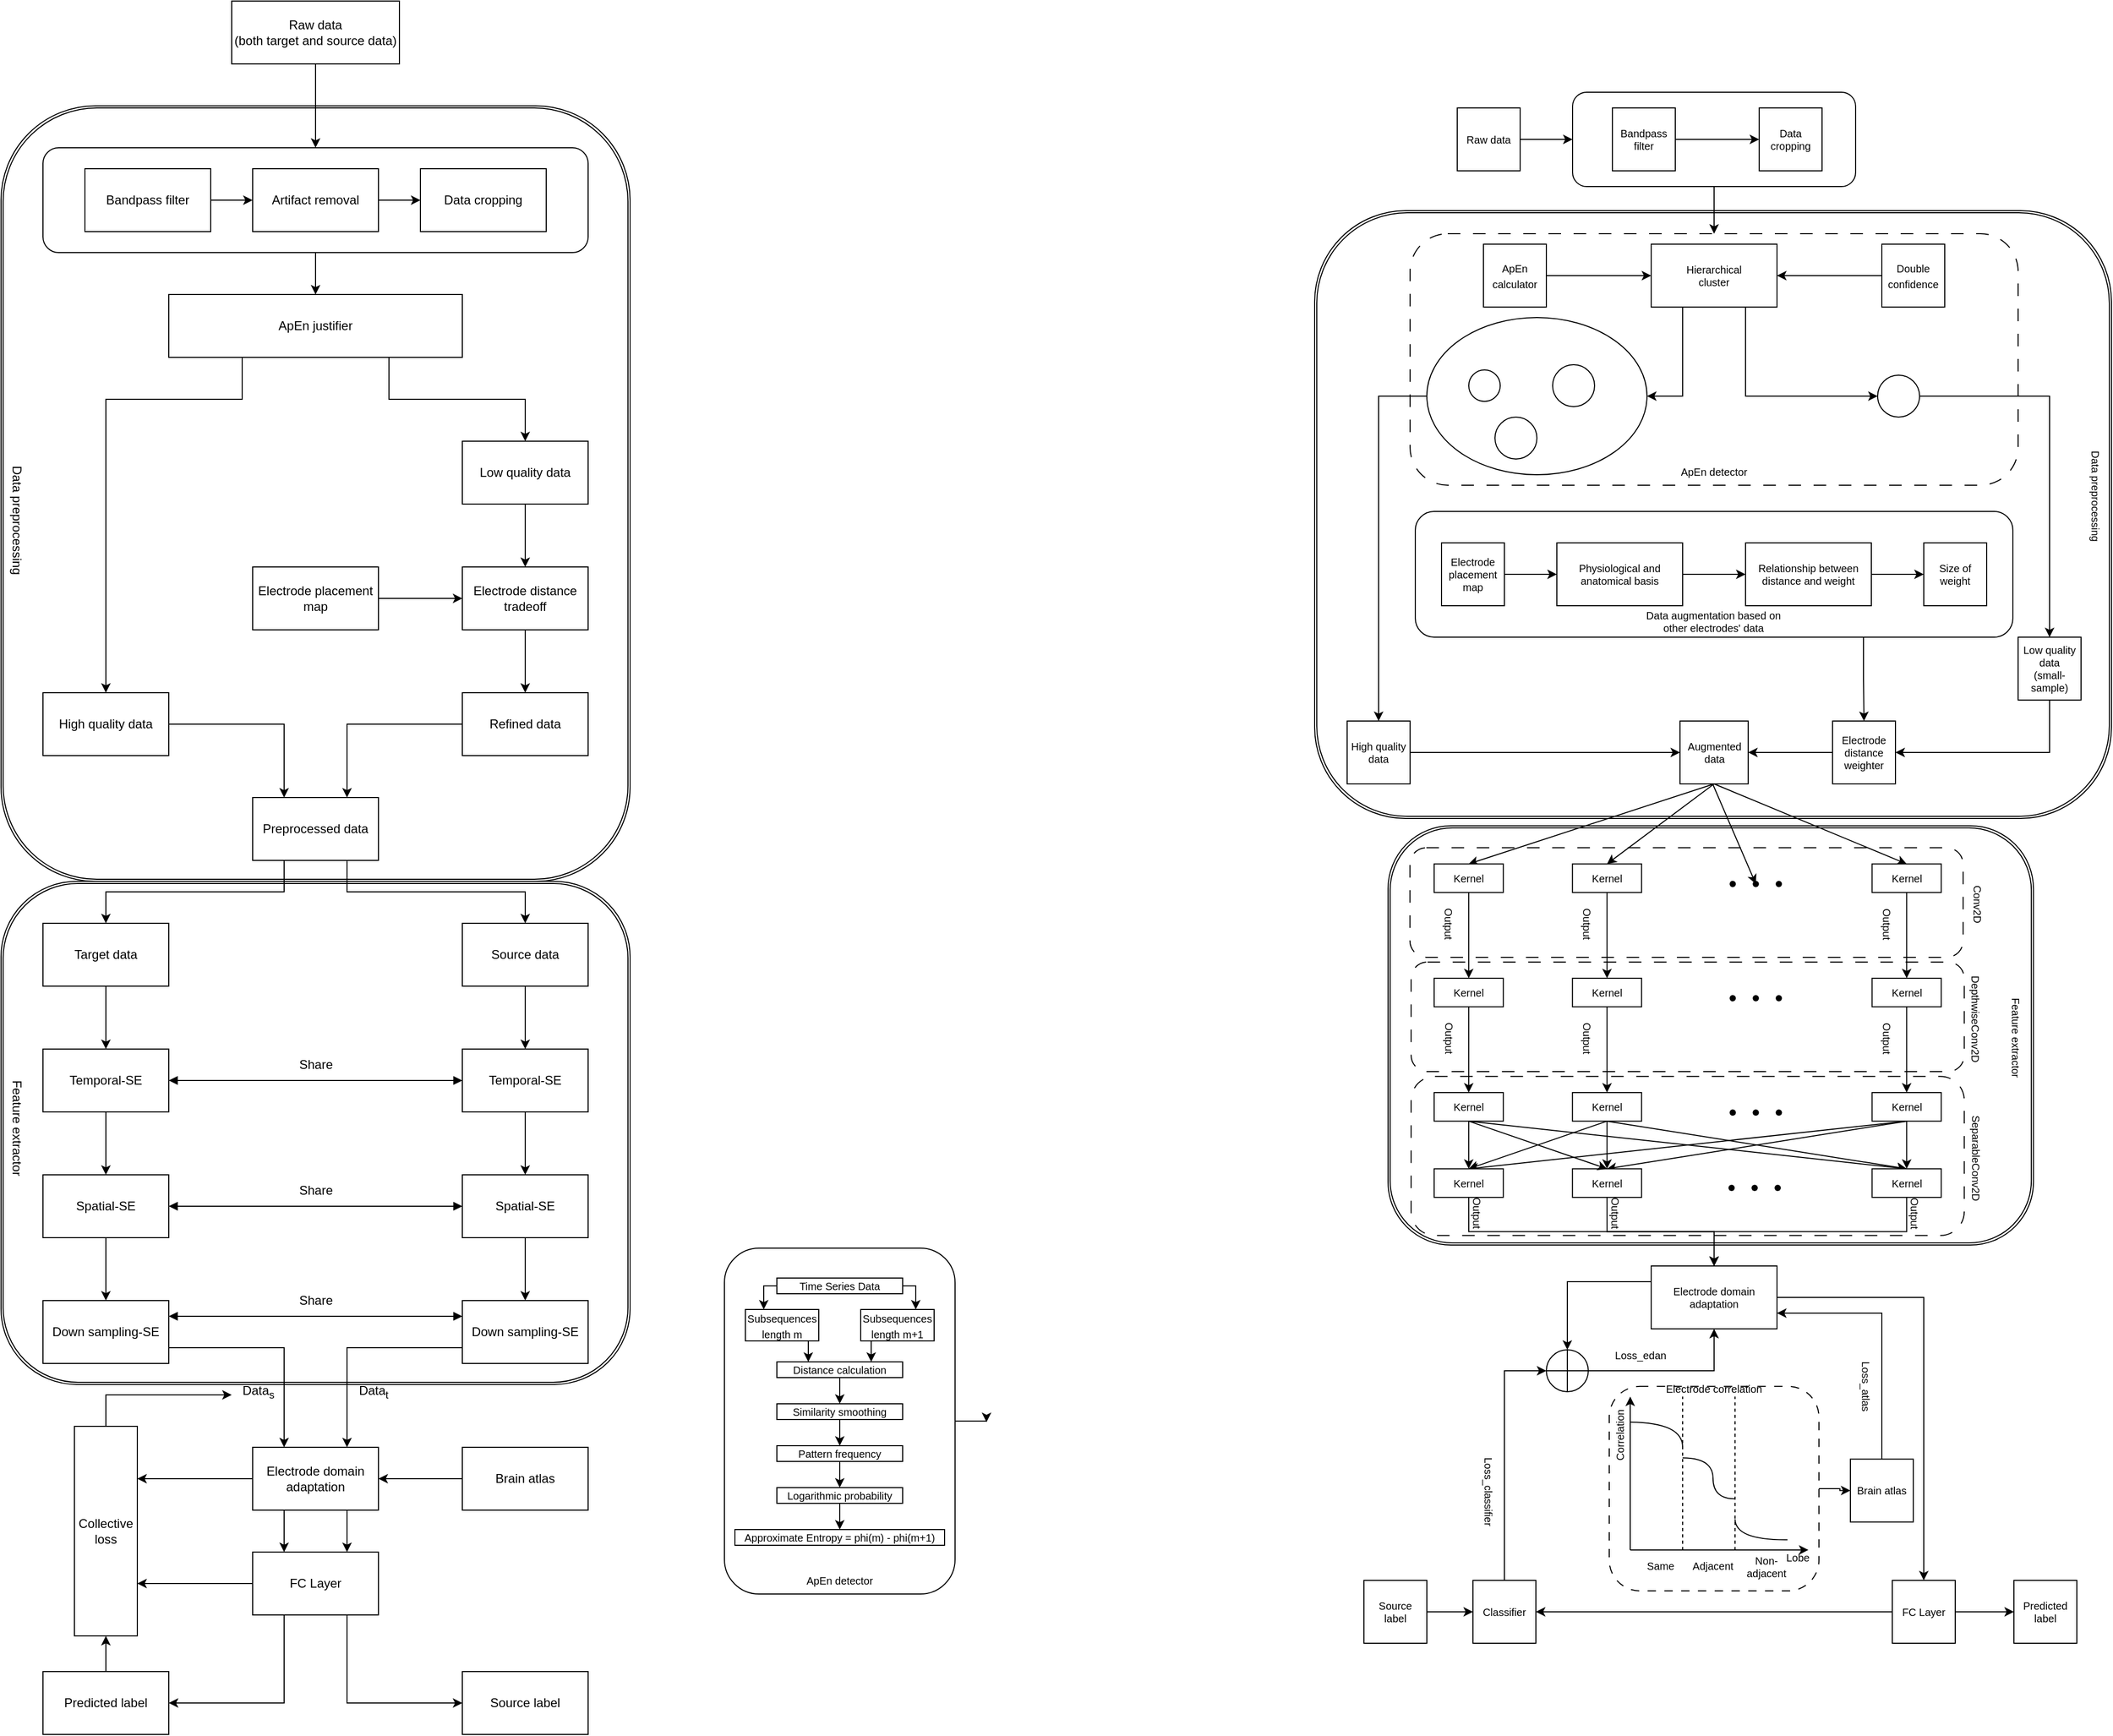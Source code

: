 <mxfile version="26.2.8">
  <diagram name="第 1 页" id="pvQhF8AryuaIjtNejtY6">
    <mxGraphModel dx="5712" dy="3180" grid="1" gridSize="10" guides="1" tooltips="1" connect="1" arrows="1" fold="1" page="1" pageScale="1" pageWidth="1169" pageHeight="1654" math="0" shadow="0">
      <root>
        <mxCell id="0" />
        <mxCell id="1" parent="0" />
        <mxCell id="T4NdSgvmd6i7ijyYlSUB-66" value="" style="shape=ext;double=1;rounded=1;whiteSpace=wrap;html=1;fillColor=none;" parent="1" vertex="1">
          <mxGeometry x="120" y="100" width="600" height="740" as="geometry" />
        </mxCell>
        <mxCell id="T4NdSgvmd6i7ijyYlSUB-71" value="" style="shape=ext;double=1;rounded=1;whiteSpace=wrap;html=1;fillColor=none;" parent="1" vertex="1">
          <mxGeometry x="120" y="840" width="600" height="480" as="geometry" />
        </mxCell>
        <mxCell id="T4NdSgvmd6i7ijyYlSUB-25" style="edgeStyle=orthogonalEdgeStyle;rounded=0;orthogonalLoop=1;jettySize=auto;html=1;exitX=0.5;exitY=1;exitDx=0;exitDy=0;entryX=0.5;entryY=0;entryDx=0;entryDy=0;" parent="1" source="T4NdSgvmd6i7ijyYlSUB-1" target="vzksnj_4x7iH5aSXOHEv-4" edge="1">
          <mxGeometry relative="1" as="geometry" />
        </mxCell>
        <mxCell id="T4NdSgvmd6i7ijyYlSUB-1" value="Raw data&lt;div&gt;(both target and source data)&lt;/div&gt;" style="rounded=0;whiteSpace=wrap;html=1;" parent="1" vertex="1">
          <mxGeometry x="340" width="160" height="60" as="geometry" />
        </mxCell>
        <mxCell id="T4NdSgvmd6i7ijyYlSUB-29" style="edgeStyle=orthogonalEdgeStyle;rounded=0;orthogonalLoop=1;jettySize=auto;html=1;entryX=0.5;entryY=0;entryDx=0;entryDy=0;" parent="1" source="T4NdSgvmd6i7ijyYlSUB-2" target="T4NdSgvmd6i7ijyYlSUB-4" edge="1">
          <mxGeometry relative="1" as="geometry">
            <Array as="points">
              <mxPoint x="350" y="380" />
              <mxPoint x="220" y="380" />
            </Array>
          </mxGeometry>
        </mxCell>
        <mxCell id="T4NdSgvmd6i7ijyYlSUB-30" style="edgeStyle=orthogonalEdgeStyle;rounded=0;orthogonalLoop=1;jettySize=auto;html=1;entryX=0.5;entryY=0;entryDx=0;entryDy=0;" parent="1" source="T4NdSgvmd6i7ijyYlSUB-2" target="T4NdSgvmd6i7ijyYlSUB-3" edge="1">
          <mxGeometry relative="1" as="geometry">
            <Array as="points">
              <mxPoint x="490" y="380" />
              <mxPoint x="620" y="380" />
            </Array>
          </mxGeometry>
        </mxCell>
        <mxCell id="T4NdSgvmd6i7ijyYlSUB-2" value="ApEn justifier" style="rounded=0;whiteSpace=wrap;html=1;" parent="1" vertex="1">
          <mxGeometry x="280" y="280" width="280" height="60" as="geometry" />
        </mxCell>
        <mxCell id="T4NdSgvmd6i7ijyYlSUB-31" style="edgeStyle=orthogonalEdgeStyle;rounded=0;orthogonalLoop=1;jettySize=auto;html=1;" parent="1" source="T4NdSgvmd6i7ijyYlSUB-3" target="T4NdSgvmd6i7ijyYlSUB-8" edge="1">
          <mxGeometry relative="1" as="geometry" />
        </mxCell>
        <mxCell id="T4NdSgvmd6i7ijyYlSUB-3" value="Low quality data" style="rounded=0;whiteSpace=wrap;html=1;" parent="1" vertex="1">
          <mxGeometry x="560" y="420" width="120" height="60" as="geometry" />
        </mxCell>
        <mxCell id="T4NdSgvmd6i7ijyYlSUB-34" style="edgeStyle=orthogonalEdgeStyle;rounded=0;orthogonalLoop=1;jettySize=auto;html=1;entryX=0.25;entryY=0;entryDx=0;entryDy=0;" parent="1" source="T4NdSgvmd6i7ijyYlSUB-4" target="T4NdSgvmd6i7ijyYlSUB-10" edge="1">
          <mxGeometry relative="1" as="geometry">
            <Array as="points">
              <mxPoint x="220" y="690" />
              <mxPoint x="390" y="690" />
            </Array>
          </mxGeometry>
        </mxCell>
        <mxCell id="T4NdSgvmd6i7ijyYlSUB-4" value="High quality data" style="rounded=0;whiteSpace=wrap;html=1;" parent="1" vertex="1">
          <mxGeometry x="160" y="660" width="120" height="60" as="geometry" />
        </mxCell>
        <mxCell id="T4NdSgvmd6i7ijyYlSUB-26" style="edgeStyle=orthogonalEdgeStyle;rounded=0;orthogonalLoop=1;jettySize=auto;html=1;entryX=0;entryY=0.5;entryDx=0;entryDy=0;" parent="1" source="T4NdSgvmd6i7ijyYlSUB-5" target="T4NdSgvmd6i7ijyYlSUB-6" edge="1">
          <mxGeometry relative="1" as="geometry" />
        </mxCell>
        <mxCell id="T4NdSgvmd6i7ijyYlSUB-5" value="Bandpass filter" style="rounded=0;whiteSpace=wrap;html=1;" parent="1" vertex="1">
          <mxGeometry x="200" y="160" width="120" height="60" as="geometry" />
        </mxCell>
        <mxCell id="T4NdSgvmd6i7ijyYlSUB-27" style="edgeStyle=orthogonalEdgeStyle;rounded=0;orthogonalLoop=1;jettySize=auto;html=1;entryX=0;entryY=0.5;entryDx=0;entryDy=0;" parent="1" source="T4NdSgvmd6i7ijyYlSUB-6" target="T4NdSgvmd6i7ijyYlSUB-7" edge="1">
          <mxGeometry relative="1" as="geometry" />
        </mxCell>
        <mxCell id="T4NdSgvmd6i7ijyYlSUB-6" value="Artifact removal" style="rounded=0;whiteSpace=wrap;html=1;" parent="1" vertex="1">
          <mxGeometry x="360" y="160" width="120" height="60" as="geometry" />
        </mxCell>
        <mxCell id="T4NdSgvmd6i7ijyYlSUB-7" value="Data cropping" style="rounded=0;whiteSpace=wrap;html=1;" parent="1" vertex="1">
          <mxGeometry x="520" y="160" width="120" height="60" as="geometry" />
        </mxCell>
        <mxCell id="T4NdSgvmd6i7ijyYlSUB-32" style="edgeStyle=orthogonalEdgeStyle;rounded=0;orthogonalLoop=1;jettySize=auto;html=1;entryX=0.5;entryY=0;entryDx=0;entryDy=0;" parent="1" source="T4NdSgvmd6i7ijyYlSUB-8" target="T4NdSgvmd6i7ijyYlSUB-9" edge="1">
          <mxGeometry relative="1" as="geometry" />
        </mxCell>
        <mxCell id="T4NdSgvmd6i7ijyYlSUB-8" value="Electrode distance tradeoff" style="rounded=0;whiteSpace=wrap;html=1;" parent="1" vertex="1">
          <mxGeometry x="560" y="540" width="120" height="60" as="geometry" />
        </mxCell>
        <mxCell id="T4NdSgvmd6i7ijyYlSUB-33" style="edgeStyle=orthogonalEdgeStyle;rounded=0;orthogonalLoop=1;jettySize=auto;html=1;entryX=0.75;entryY=0;entryDx=0;entryDy=0;" parent="1" source="T4NdSgvmd6i7ijyYlSUB-9" target="T4NdSgvmd6i7ijyYlSUB-10" edge="1">
          <mxGeometry relative="1" as="geometry" />
        </mxCell>
        <mxCell id="T4NdSgvmd6i7ijyYlSUB-9" value="Refined data" style="rounded=0;whiteSpace=wrap;html=1;" parent="1" vertex="1">
          <mxGeometry x="560" y="660" width="120" height="60" as="geometry" />
        </mxCell>
        <mxCell id="T4NdSgvmd6i7ijyYlSUB-35" style="edgeStyle=orthogonalEdgeStyle;rounded=0;orthogonalLoop=1;jettySize=auto;html=1;exitX=0.25;exitY=1;exitDx=0;exitDy=0;entryX=0.5;entryY=0;entryDx=0;entryDy=0;" parent="1" source="T4NdSgvmd6i7ijyYlSUB-10" target="T4NdSgvmd6i7ijyYlSUB-12" edge="1">
          <mxGeometry relative="1" as="geometry" />
        </mxCell>
        <mxCell id="T4NdSgvmd6i7ijyYlSUB-36" style="edgeStyle=orthogonalEdgeStyle;rounded=0;orthogonalLoop=1;jettySize=auto;html=1;exitX=0.75;exitY=1;exitDx=0;exitDy=0;entryX=0.5;entryY=0;entryDx=0;entryDy=0;" parent="1" source="T4NdSgvmd6i7ijyYlSUB-10" target="T4NdSgvmd6i7ijyYlSUB-11" edge="1">
          <mxGeometry relative="1" as="geometry" />
        </mxCell>
        <mxCell id="T4NdSgvmd6i7ijyYlSUB-10" value="Preprocessed data" style="rounded=0;whiteSpace=wrap;html=1;" parent="1" vertex="1">
          <mxGeometry x="360" y="760" width="120" height="60" as="geometry" />
        </mxCell>
        <mxCell id="T4NdSgvmd6i7ijyYlSUB-38" style="edgeStyle=orthogonalEdgeStyle;rounded=0;orthogonalLoop=1;jettySize=auto;html=1;entryX=0.5;entryY=0;entryDx=0;entryDy=0;" parent="1" source="T4NdSgvmd6i7ijyYlSUB-11" target="T4NdSgvmd6i7ijyYlSUB-13" edge="1">
          <mxGeometry relative="1" as="geometry" />
        </mxCell>
        <mxCell id="T4NdSgvmd6i7ijyYlSUB-11" value="Source data" style="rounded=0;whiteSpace=wrap;html=1;" parent="1" vertex="1">
          <mxGeometry x="560" y="880" width="120" height="60" as="geometry" />
        </mxCell>
        <mxCell id="T4NdSgvmd6i7ijyYlSUB-37" style="edgeStyle=orthogonalEdgeStyle;rounded=0;orthogonalLoop=1;jettySize=auto;html=1;entryX=0.5;entryY=0;entryDx=0;entryDy=0;" parent="1" source="T4NdSgvmd6i7ijyYlSUB-12" target="T4NdSgvmd6i7ijyYlSUB-14" edge="1">
          <mxGeometry relative="1" as="geometry" />
        </mxCell>
        <mxCell id="T4NdSgvmd6i7ijyYlSUB-12" value="Target data" style="rounded=0;whiteSpace=wrap;html=1;" parent="1" vertex="1">
          <mxGeometry x="160" y="880" width="120" height="60" as="geometry" />
        </mxCell>
        <mxCell id="T4NdSgvmd6i7ijyYlSUB-40" style="edgeStyle=orthogonalEdgeStyle;rounded=0;orthogonalLoop=1;jettySize=auto;html=1;entryX=0.5;entryY=0;entryDx=0;entryDy=0;" parent="1" source="T4NdSgvmd6i7ijyYlSUB-13" target="T4NdSgvmd6i7ijyYlSUB-15" edge="1">
          <mxGeometry relative="1" as="geometry" />
        </mxCell>
        <mxCell id="T4NdSgvmd6i7ijyYlSUB-13" value="Temporal-SE" style="rounded=0;whiteSpace=wrap;html=1;" parent="1" vertex="1">
          <mxGeometry x="560" y="1000" width="120" height="60" as="geometry" />
        </mxCell>
        <mxCell id="T4NdSgvmd6i7ijyYlSUB-39" style="edgeStyle=orthogonalEdgeStyle;rounded=0;orthogonalLoop=1;jettySize=auto;html=1;entryX=0.5;entryY=0;entryDx=0;entryDy=0;" parent="1" source="T4NdSgvmd6i7ijyYlSUB-14" target="T4NdSgvmd6i7ijyYlSUB-16" edge="1">
          <mxGeometry relative="1" as="geometry" />
        </mxCell>
        <mxCell id="T4NdSgvmd6i7ijyYlSUB-14" value="Temporal-SE" style="rounded=0;whiteSpace=wrap;html=1;" parent="1" vertex="1">
          <mxGeometry x="160" y="1000" width="120" height="60" as="geometry" />
        </mxCell>
        <mxCell id="T4NdSgvmd6i7ijyYlSUB-42" style="edgeStyle=orthogonalEdgeStyle;rounded=0;orthogonalLoop=1;jettySize=auto;html=1;entryX=0.5;entryY=0;entryDx=0;entryDy=0;" parent="1" source="T4NdSgvmd6i7ijyYlSUB-15" target="T4NdSgvmd6i7ijyYlSUB-17" edge="1">
          <mxGeometry relative="1" as="geometry" />
        </mxCell>
        <mxCell id="T4NdSgvmd6i7ijyYlSUB-15" value="Spatial-SE" style="rounded=0;whiteSpace=wrap;html=1;" parent="1" vertex="1">
          <mxGeometry x="560" y="1120" width="120" height="60" as="geometry" />
        </mxCell>
        <mxCell id="T4NdSgvmd6i7ijyYlSUB-41" style="edgeStyle=orthogonalEdgeStyle;rounded=0;orthogonalLoop=1;jettySize=auto;html=1;entryX=0.5;entryY=0;entryDx=0;entryDy=0;" parent="1" source="T4NdSgvmd6i7ijyYlSUB-16" target="T4NdSgvmd6i7ijyYlSUB-18" edge="1">
          <mxGeometry relative="1" as="geometry" />
        </mxCell>
        <mxCell id="T4NdSgvmd6i7ijyYlSUB-16" value="Spatial-SE" style="rounded=0;whiteSpace=wrap;html=1;" parent="1" vertex="1">
          <mxGeometry x="160" y="1120" width="120" height="60" as="geometry" />
        </mxCell>
        <mxCell id="T4NdSgvmd6i7ijyYlSUB-44" style="edgeStyle=orthogonalEdgeStyle;rounded=0;orthogonalLoop=1;jettySize=auto;html=1;entryX=0.75;entryY=0;entryDx=0;entryDy=0;exitX=0;exitY=0.75;exitDx=0;exitDy=0;" parent="1" source="T4NdSgvmd6i7ijyYlSUB-17" target="T4NdSgvmd6i7ijyYlSUB-19" edge="1">
          <mxGeometry relative="1" as="geometry" />
        </mxCell>
        <mxCell id="T4NdSgvmd6i7ijyYlSUB-17" value="Down sampling-SE" style="rounded=0;whiteSpace=wrap;html=1;" parent="1" vertex="1">
          <mxGeometry x="560" y="1240" width="120" height="60" as="geometry" />
        </mxCell>
        <mxCell id="T4NdSgvmd6i7ijyYlSUB-43" style="edgeStyle=orthogonalEdgeStyle;rounded=0;orthogonalLoop=1;jettySize=auto;html=1;entryX=0.25;entryY=0;entryDx=0;entryDy=0;exitX=1;exitY=0.75;exitDx=0;exitDy=0;" parent="1" source="T4NdSgvmd6i7ijyYlSUB-18" target="T4NdSgvmd6i7ijyYlSUB-19" edge="1">
          <mxGeometry relative="1" as="geometry" />
        </mxCell>
        <mxCell id="T4NdSgvmd6i7ijyYlSUB-18" value="Down sampling-SE" style="rounded=0;whiteSpace=wrap;html=1;" parent="1" vertex="1">
          <mxGeometry x="160" y="1240" width="120" height="60" as="geometry" />
        </mxCell>
        <mxCell id="T4NdSgvmd6i7ijyYlSUB-45" style="edgeStyle=orthogonalEdgeStyle;rounded=0;orthogonalLoop=1;jettySize=auto;html=1;exitX=0.25;exitY=1;exitDx=0;exitDy=0;entryX=0.25;entryY=0;entryDx=0;entryDy=0;" parent="1" source="T4NdSgvmd6i7ijyYlSUB-19" target="T4NdSgvmd6i7ijyYlSUB-20" edge="1">
          <mxGeometry relative="1" as="geometry" />
        </mxCell>
        <mxCell id="T4NdSgvmd6i7ijyYlSUB-46" style="edgeStyle=orthogonalEdgeStyle;rounded=0;orthogonalLoop=1;jettySize=auto;html=1;exitX=0.75;exitY=1;exitDx=0;exitDy=0;entryX=0.75;entryY=0;entryDx=0;entryDy=0;" parent="1" source="T4NdSgvmd6i7ijyYlSUB-19" target="T4NdSgvmd6i7ijyYlSUB-20" edge="1">
          <mxGeometry relative="1" as="geometry" />
        </mxCell>
        <mxCell id="T4NdSgvmd6i7ijyYlSUB-51" style="edgeStyle=orthogonalEdgeStyle;rounded=0;orthogonalLoop=1;jettySize=auto;html=1;entryX=0.25;entryY=0;entryDx=0;entryDy=0;" parent="1" source="T4NdSgvmd6i7ijyYlSUB-19" target="T4NdSgvmd6i7ijyYlSUB-21" edge="1">
          <mxGeometry relative="1" as="geometry" />
        </mxCell>
        <mxCell id="T4NdSgvmd6i7ijyYlSUB-19" value="Electrode domain adaptation" style="rounded=0;whiteSpace=wrap;html=1;" parent="1" vertex="1">
          <mxGeometry x="360" y="1380" width="120" height="60" as="geometry" />
        </mxCell>
        <mxCell id="T4NdSgvmd6i7ijyYlSUB-47" style="edgeStyle=orthogonalEdgeStyle;rounded=0;orthogonalLoop=1;jettySize=auto;html=1;exitX=0.25;exitY=1;exitDx=0;exitDy=0;entryX=1;entryY=0.5;entryDx=0;entryDy=0;" parent="1" source="T4NdSgvmd6i7ijyYlSUB-20" target="T4NdSgvmd6i7ijyYlSUB-23" edge="1">
          <mxGeometry relative="1" as="geometry" />
        </mxCell>
        <mxCell id="T4NdSgvmd6i7ijyYlSUB-48" style="edgeStyle=orthogonalEdgeStyle;rounded=0;orthogonalLoop=1;jettySize=auto;html=1;exitX=0.75;exitY=1;exitDx=0;exitDy=0;entryX=0;entryY=0.5;entryDx=0;entryDy=0;" parent="1" source="T4NdSgvmd6i7ijyYlSUB-20" target="T4NdSgvmd6i7ijyYlSUB-22" edge="1">
          <mxGeometry relative="1" as="geometry" />
        </mxCell>
        <mxCell id="T4NdSgvmd6i7ijyYlSUB-50" style="edgeStyle=orthogonalEdgeStyle;rounded=0;orthogonalLoop=1;jettySize=auto;html=1;entryX=0.75;entryY=0;entryDx=0;entryDy=0;" parent="1" source="T4NdSgvmd6i7ijyYlSUB-20" target="T4NdSgvmd6i7ijyYlSUB-21" edge="1">
          <mxGeometry relative="1" as="geometry" />
        </mxCell>
        <mxCell id="T4NdSgvmd6i7ijyYlSUB-20" value="FC Layer" style="rounded=0;whiteSpace=wrap;html=1;" parent="1" vertex="1">
          <mxGeometry x="360" y="1480" width="120" height="60" as="geometry" />
        </mxCell>
        <mxCell id="T4NdSgvmd6i7ijyYlSUB-55" style="edgeStyle=orthogonalEdgeStyle;rounded=0;orthogonalLoop=1;jettySize=auto;html=1;" parent="1" source="T4NdSgvmd6i7ijyYlSUB-21" target="T4NdSgvmd6i7ijyYlSUB-53" edge="1">
          <mxGeometry relative="1" as="geometry">
            <Array as="points">
              <mxPoint x="220" y="1330" />
              <mxPoint x="365" y="1330" />
            </Array>
          </mxGeometry>
        </mxCell>
        <mxCell id="T4NdSgvmd6i7ijyYlSUB-21" value="Collective loss" style="rounded=0;whiteSpace=wrap;html=1;direction=south;" parent="1" vertex="1">
          <mxGeometry x="190" y="1360" width="60" height="200" as="geometry" />
        </mxCell>
        <mxCell id="T4NdSgvmd6i7ijyYlSUB-22" value="Source label" style="rounded=0;whiteSpace=wrap;html=1;" parent="1" vertex="1">
          <mxGeometry x="560" y="1594" width="120" height="60" as="geometry" />
        </mxCell>
        <mxCell id="T4NdSgvmd6i7ijyYlSUB-49" style="edgeStyle=orthogonalEdgeStyle;rounded=0;orthogonalLoop=1;jettySize=auto;html=1;exitX=0.5;exitY=0;exitDx=0;exitDy=0;entryX=1;entryY=0.5;entryDx=0;entryDy=0;" parent="1" source="T4NdSgvmd6i7ijyYlSUB-23" target="T4NdSgvmd6i7ijyYlSUB-21" edge="1">
          <mxGeometry relative="1" as="geometry" />
        </mxCell>
        <mxCell id="T4NdSgvmd6i7ijyYlSUB-23" value="Predicted label" style="rounded=0;whiteSpace=wrap;html=1;" parent="1" vertex="1">
          <mxGeometry x="160" y="1594" width="120" height="60" as="geometry" />
        </mxCell>
        <mxCell id="T4NdSgvmd6i7ijyYlSUB-53" value="&lt;sub&gt;&lt;span style=&quot;font-size: 12px;&quot;&gt;Data&lt;sub&gt;s&lt;/sub&gt;&lt;/span&gt;&lt;/sub&gt;" style="text;html=1;align=center;verticalAlign=middle;resizable=0;points=[];autosize=1;strokeColor=none;fillColor=none;" parent="1" vertex="1">
          <mxGeometry x="340" y="1310" width="50" height="30" as="geometry" />
        </mxCell>
        <mxCell id="T4NdSgvmd6i7ijyYlSUB-54" value="&lt;sub&gt;&lt;span style=&quot;font-size: 12px;&quot;&gt;Data&lt;sub&gt;t&lt;/sub&gt;&lt;/span&gt;&lt;/sub&gt;" style="text;html=1;align=center;verticalAlign=middle;resizable=0;points=[];autosize=1;strokeColor=none;fillColor=none;" parent="1" vertex="1">
          <mxGeometry x="450" y="1310" width="50" height="30" as="geometry" />
        </mxCell>
        <mxCell id="T4NdSgvmd6i7ijyYlSUB-58" value="" style="endArrow=block;startArrow=block;endFill=1;startFill=1;html=1;rounded=0;entryX=0;entryY=0.25;entryDx=0;entryDy=0;exitX=1;exitY=0.25;exitDx=0;exitDy=0;" parent="1" source="T4NdSgvmd6i7ijyYlSUB-18" target="T4NdSgvmd6i7ijyYlSUB-17" edge="1">
          <mxGeometry width="160" relative="1" as="geometry">
            <mxPoint x="280" y="1262" as="sourcePoint" />
            <mxPoint x="560" y="1262" as="targetPoint" />
          </mxGeometry>
        </mxCell>
        <mxCell id="T4NdSgvmd6i7ijyYlSUB-59" value="" style="endArrow=block;startArrow=block;endFill=1;startFill=1;html=1;rounded=0;exitX=1;exitY=0.5;exitDx=0;exitDy=0;entryX=0;entryY=0.5;entryDx=0;entryDy=0;" parent="1" source="T4NdSgvmd6i7ijyYlSUB-14" target="T4NdSgvmd6i7ijyYlSUB-13" edge="1">
          <mxGeometry width="160" relative="1" as="geometry">
            <mxPoint x="300" y="1040" as="sourcePoint" />
            <mxPoint x="530" y="1060" as="targetPoint" />
          </mxGeometry>
        </mxCell>
        <mxCell id="T4NdSgvmd6i7ijyYlSUB-60" value="" style="endArrow=block;startArrow=block;endFill=1;startFill=1;html=1;rounded=0;entryX=0;entryY=0.5;entryDx=0;entryDy=0;exitX=1;exitY=0.5;exitDx=0;exitDy=0;" parent="1" source="T4NdSgvmd6i7ijyYlSUB-16" target="T4NdSgvmd6i7ijyYlSUB-15" edge="1">
          <mxGeometry width="160" relative="1" as="geometry">
            <mxPoint x="300" y="930" as="sourcePoint" />
            <mxPoint x="580" y="930" as="targetPoint" />
          </mxGeometry>
        </mxCell>
        <mxCell id="T4NdSgvmd6i7ijyYlSUB-62" value="Share" style="text;html=1;align=center;verticalAlign=middle;resizable=0;points=[];autosize=1;strokeColor=none;fillColor=none;" parent="1" vertex="1">
          <mxGeometry x="390" y="1225" width="60" height="30" as="geometry" />
        </mxCell>
        <mxCell id="T4NdSgvmd6i7ijyYlSUB-63" value="Share" style="text;html=1;align=center;verticalAlign=middle;resizable=0;points=[];autosize=1;strokeColor=none;fillColor=none;" parent="1" vertex="1">
          <mxGeometry x="390" y="1000" width="60" height="30" as="geometry" />
        </mxCell>
        <mxCell id="T4NdSgvmd6i7ijyYlSUB-64" value="Share" style="text;html=1;align=center;verticalAlign=middle;resizable=0;points=[];autosize=1;strokeColor=none;fillColor=none;" parent="1" vertex="1">
          <mxGeometry x="390" y="1120" width="60" height="30" as="geometry" />
        </mxCell>
        <mxCell id="T4NdSgvmd6i7ijyYlSUB-67" value="Data preprocessing" style="text;html=1;align=center;verticalAlign=middle;resizable=0;points=[];autosize=1;strokeColor=none;fillColor=none;rotation=90;" parent="1" vertex="1">
          <mxGeometry x="70" y="480" width="130" height="30" as="geometry" />
        </mxCell>
        <mxCell id="T4NdSgvmd6i7ijyYlSUB-70" value="Feature extractor" style="text;html=1;align=center;verticalAlign=middle;resizable=0;points=[];autosize=1;strokeColor=none;fillColor=none;rotation=90;" parent="1" vertex="1">
          <mxGeometry x="80" y="1060" width="110" height="30" as="geometry" />
        </mxCell>
        <mxCell id="vzksnj_4x7iH5aSXOHEv-5" style="edgeStyle=orthogonalEdgeStyle;rounded=0;orthogonalLoop=1;jettySize=auto;html=1;entryX=0.5;entryY=0;entryDx=0;entryDy=0;" parent="1" source="vzksnj_4x7iH5aSXOHEv-4" target="T4NdSgvmd6i7ijyYlSUB-2" edge="1">
          <mxGeometry relative="1" as="geometry" />
        </mxCell>
        <mxCell id="vzksnj_4x7iH5aSXOHEv-4" value="" style="rounded=1;whiteSpace=wrap;html=1;fillColor=none;" parent="1" vertex="1">
          <mxGeometry x="160" y="140" width="520" height="100" as="geometry" />
        </mxCell>
        <mxCell id="vzksnj_4x7iH5aSXOHEv-7" style="edgeStyle=orthogonalEdgeStyle;rounded=0;orthogonalLoop=1;jettySize=auto;html=1;entryX=0;entryY=0.5;entryDx=0;entryDy=0;" parent="1" source="vzksnj_4x7iH5aSXOHEv-6" target="T4NdSgvmd6i7ijyYlSUB-8" edge="1">
          <mxGeometry relative="1" as="geometry" />
        </mxCell>
        <mxCell id="vzksnj_4x7iH5aSXOHEv-6" value="Electrode placement map" style="rounded=0;whiteSpace=wrap;html=1;" parent="1" vertex="1">
          <mxGeometry x="360" y="540" width="120" height="60" as="geometry" />
        </mxCell>
        <mxCell id="vzksnj_4x7iH5aSXOHEv-10" style="edgeStyle=orthogonalEdgeStyle;rounded=0;orthogonalLoop=1;jettySize=auto;html=1;" parent="1" source="vzksnj_4x7iH5aSXOHEv-9" target="T4NdSgvmd6i7ijyYlSUB-19" edge="1">
          <mxGeometry relative="1" as="geometry" />
        </mxCell>
        <mxCell id="vzksnj_4x7iH5aSXOHEv-9" value="Brain atlas" style="rounded=0;whiteSpace=wrap;html=1;" parent="1" vertex="1">
          <mxGeometry x="560" y="1380" width="120" height="60" as="geometry" />
        </mxCell>
        <mxCell id="68v2hLTrzGkSt8X37CVW-5" style="edgeStyle=orthogonalEdgeStyle;rounded=0;orthogonalLoop=1;jettySize=auto;html=1;exitX=1;exitY=0.5;exitDx=0;exitDy=0;entryX=0;entryY=0.5;entryDx=0;entryDy=0;fontSize=10;" edge="1" parent="1" source="68v2hLTrzGkSt8X37CVW-24">
          <mxGeometry relative="1" as="geometry">
            <mxPoint x="1020" y="1366" as="sourcePoint" />
            <mxPoint x="1060.0" y="1356.0" as="targetPoint" />
          </mxGeometry>
        </mxCell>
        <mxCell id="68v2hLTrzGkSt8X37CVW-24" value="" style="rounded=1;whiteSpace=wrap;html=1;fillColor=none;container=0;" vertex="1" parent="1">
          <mxGeometry x="810" y="1190" width="220" height="330" as="geometry" />
        </mxCell>
        <mxCell id="68v2hLTrzGkSt8X37CVW-32" value="&lt;div align=&quot;center&quot;&gt;&lt;font style=&quot;font-size: 10px;&quot;&gt;ApEn detector&lt;/font&gt;&lt;/div&gt;" style="text;whiteSpace=wrap;html=1;align=center;container=0;" vertex="1" parent="1">
          <mxGeometry x="880" y="1492.5" width="80" height="27.5" as="geometry" />
        </mxCell>
        <mxCell id="68v2hLTrzGkSt8X37CVW-43" style="edgeStyle=orthogonalEdgeStyle;rounded=0;orthogonalLoop=1;jettySize=auto;html=1;exitX=0;exitY=0.5;exitDx=0;exitDy=0;entryX=0.25;entryY=0;entryDx=0;entryDy=0;" edge="1" parent="1" source="68v2hLTrzGkSt8X37CVW-45" target="68v2hLTrzGkSt8X37CVW-47">
          <mxGeometry relative="1" as="geometry" />
        </mxCell>
        <mxCell id="68v2hLTrzGkSt8X37CVW-44" style="edgeStyle=orthogonalEdgeStyle;rounded=0;orthogonalLoop=1;jettySize=auto;html=1;exitX=1;exitY=0.5;exitDx=0;exitDy=0;entryX=0.75;entryY=0;entryDx=0;entryDy=0;" edge="1" parent="1" source="68v2hLTrzGkSt8X37CVW-45" target="68v2hLTrzGkSt8X37CVW-53">
          <mxGeometry relative="1" as="geometry" />
        </mxCell>
        <mxCell id="68v2hLTrzGkSt8X37CVW-45" value="&lt;div&gt;&lt;font style=&quot;font-size: 10px;&quot;&gt;Time Series Data&lt;/font&gt;&lt;/div&gt;" style="rounded=0;whiteSpace=wrap;html=1;fillColor=none;container=0;" vertex="1" parent="1">
          <mxGeometry x="860" y="1218.5" width="120" height="15" as="geometry" />
        </mxCell>
        <mxCell id="68v2hLTrzGkSt8X37CVW-46" style="edgeStyle=orthogonalEdgeStyle;rounded=0;orthogonalLoop=1;jettySize=auto;html=1;exitX=0.75;exitY=1;exitDx=0;exitDy=0;entryX=0.25;entryY=0;entryDx=0;entryDy=0;" edge="1" parent="1" source="68v2hLTrzGkSt8X37CVW-47" target="68v2hLTrzGkSt8X37CVW-49">
          <mxGeometry relative="1" as="geometry" />
        </mxCell>
        <mxCell id="68v2hLTrzGkSt8X37CVW-47" value="&lt;div&gt;&lt;div&gt;&lt;font style=&quot;font-size: 10px;&quot;&gt;Subsequences&lt;/font&gt;&lt;/div&gt;&lt;div&gt;&lt;font style=&quot;font-size: 10px;&quot;&gt;length m&lt;/font&gt;&lt;/div&gt;&lt;/div&gt;" style="rounded=0;whiteSpace=wrap;html=1;fillColor=none;container=0;" vertex="1" parent="1">
          <mxGeometry x="830" y="1248.5" width="70" height="30" as="geometry" />
        </mxCell>
        <mxCell id="68v2hLTrzGkSt8X37CVW-48" value="" style="edgeStyle=orthogonalEdgeStyle;rounded=0;orthogonalLoop=1;jettySize=auto;html=1;" edge="1" parent="1" source="68v2hLTrzGkSt8X37CVW-49" target="68v2hLTrzGkSt8X37CVW-51">
          <mxGeometry relative="1" as="geometry" />
        </mxCell>
        <mxCell id="68v2hLTrzGkSt8X37CVW-49" value="&lt;div&gt;&lt;div&gt;&lt;div&gt;&lt;font style=&quot;font-size: 10px;&quot;&gt;Distance calculation&lt;/font&gt;&lt;/div&gt;&lt;/div&gt;&lt;/div&gt;" style="rounded=0;whiteSpace=wrap;html=1;fillColor=none;container=0;" vertex="1" parent="1">
          <mxGeometry x="860" y="1298.5" width="120" height="15" as="geometry" />
        </mxCell>
        <mxCell id="68v2hLTrzGkSt8X37CVW-50" value="" style="edgeStyle=orthogonalEdgeStyle;rounded=0;orthogonalLoop=1;jettySize=auto;html=1;" edge="1" parent="1" source="68v2hLTrzGkSt8X37CVW-51" target="68v2hLTrzGkSt8X37CVW-55">
          <mxGeometry relative="1" as="geometry" />
        </mxCell>
        <mxCell id="68v2hLTrzGkSt8X37CVW-51" value="&lt;div&gt;&lt;div&gt;&lt;div&gt;&lt;font style=&quot;font-size: 10px;&quot;&gt;Similarity smoothing&lt;/font&gt;&lt;/div&gt;&lt;/div&gt;&lt;/div&gt;" style="rounded=0;whiteSpace=wrap;html=1;fillColor=none;container=0;" vertex="1" parent="1">
          <mxGeometry x="860" y="1338.5" width="120" height="15" as="geometry" />
        </mxCell>
        <mxCell id="68v2hLTrzGkSt8X37CVW-52" style="edgeStyle=orthogonalEdgeStyle;rounded=0;orthogonalLoop=1;jettySize=auto;html=1;exitX=0.25;exitY=1;exitDx=0;exitDy=0;entryX=0.75;entryY=0;entryDx=0;entryDy=0;" edge="1" parent="1" source="68v2hLTrzGkSt8X37CVW-53" target="68v2hLTrzGkSt8X37CVW-49">
          <mxGeometry relative="1" as="geometry" />
        </mxCell>
        <mxCell id="68v2hLTrzGkSt8X37CVW-53" value="&lt;div&gt;&lt;div&gt;&lt;font style=&quot;font-size: 10px;&quot;&gt;Subsequences&lt;/font&gt;&lt;/div&gt;&lt;div&gt;&lt;font style=&quot;font-size: 10px;&quot;&gt;length m+1&lt;/font&gt;&lt;/div&gt;&lt;/div&gt;" style="rounded=0;whiteSpace=wrap;html=1;fillColor=none;container=0;" vertex="1" parent="1">
          <mxGeometry x="940" y="1248.5" width="70" height="30" as="geometry" />
        </mxCell>
        <mxCell id="68v2hLTrzGkSt8X37CVW-54" value="" style="edgeStyle=orthogonalEdgeStyle;rounded=0;orthogonalLoop=1;jettySize=auto;html=1;" edge="1" parent="1" source="68v2hLTrzGkSt8X37CVW-55" target="68v2hLTrzGkSt8X37CVW-57">
          <mxGeometry relative="1" as="geometry" />
        </mxCell>
        <mxCell id="68v2hLTrzGkSt8X37CVW-55" value="&lt;div&gt;&lt;div&gt;&lt;div&gt;&lt;div&gt;&lt;font style=&quot;font-size: 10px;&quot;&gt;Pattern frequency&lt;/font&gt;&lt;/div&gt;&lt;/div&gt;&lt;/div&gt;&lt;/div&gt;" style="rounded=0;whiteSpace=wrap;html=1;fillColor=none;container=0;" vertex="1" parent="1">
          <mxGeometry x="860" y="1378.5" width="120" height="15" as="geometry" />
        </mxCell>
        <mxCell id="68v2hLTrzGkSt8X37CVW-56" value="" style="edgeStyle=orthogonalEdgeStyle;rounded=0;orthogonalLoop=1;jettySize=auto;html=1;" edge="1" parent="1" source="68v2hLTrzGkSt8X37CVW-57" target="68v2hLTrzGkSt8X37CVW-58">
          <mxGeometry relative="1" as="geometry" />
        </mxCell>
        <mxCell id="68v2hLTrzGkSt8X37CVW-57" value="&lt;div&gt;&lt;div&gt;&lt;div&gt;&lt;div&gt;&lt;font style=&quot;font-size: 10px;&quot;&gt;Logarithmic probability&lt;/font&gt;&lt;/div&gt;&lt;/div&gt;&lt;/div&gt;&lt;/div&gt;" style="rounded=0;whiteSpace=wrap;html=1;fillColor=none;container=0;" vertex="1" parent="1">
          <mxGeometry x="860" y="1418.5" width="120" height="15" as="geometry" />
        </mxCell>
        <mxCell id="68v2hLTrzGkSt8X37CVW-58" value="&lt;div&gt;&lt;font style=&quot;font-size: 10px;&quot;&gt;Approximate Entropy = &lt;span data-immersive-translate-walked=&quot;bc8327e2-fcfe-4aba-acab-a4d93a7c4a7b&quot; class=&quot;text-sm px-1 rounded-sm !font-mono bg-sunset/10 text-rust dark:bg-dawn/10 dark:text-dawn&quot;&gt;phi(m)&lt;/span&gt; - &lt;span data-immersive-translate-walked=&quot;bc8327e2-fcfe-4aba-acab-a4d93a7c4a7b&quot; class=&quot;text-sm px-1 rounded-sm !font-mono bg-sunset/10 text-rust dark:bg-dawn/10 dark:text-dawn&quot;&gt;phi(m+1)&lt;/span&gt;&lt;/font&gt;&lt;/div&gt;" style="rounded=0;whiteSpace=wrap;html=1;fillColor=none;container=0;" vertex="1" parent="1">
          <mxGeometry x="820" y="1458.5" width="200" height="15" as="geometry" />
        </mxCell>
        <mxCell id="68v2hLTrzGkSt8X37CVW-162" style="edgeStyle=orthogonalEdgeStyle;rounded=0;orthogonalLoop=1;jettySize=auto;html=1;exitX=0;exitY=0.5;exitDx=0;exitDy=0;" edge="1" parent="1" source="68v2hLTrzGkSt8X37CVW-171" target="68v2hLTrzGkSt8X37CVW-7">
          <mxGeometry relative="1" as="geometry" />
        </mxCell>
        <mxCell id="68v2hLTrzGkSt8X37CVW-163" style="edgeStyle=orthogonalEdgeStyle;rounded=0;orthogonalLoop=1;jettySize=auto;html=1;" edge="1" parent="1" source="68v2hLTrzGkSt8X37CVW-168" target="68v2hLTrzGkSt8X37CVW-25">
          <mxGeometry relative="1" as="geometry">
            <mxPoint x="2074.01" y="677" as="targetPoint" />
          </mxGeometry>
        </mxCell>
        <mxCell id="68v2hLTrzGkSt8X37CVW-158" value="" style="rounded=1;whiteSpace=wrap;html=1;fillColor=none;container=0;dashed=1;dashPattern=12 12;" vertex="1" parent="1">
          <mxGeometry x="1464" y="222" width="580" height="240" as="geometry" />
        </mxCell>
        <mxCell id="68v2hLTrzGkSt8X37CVW-60" style="rounded=0;orthogonalLoop=1;jettySize=auto;html=1;exitX=0.5;exitY=1;exitDx=0;exitDy=0;fontSize=10;edgeStyle=orthogonalEdgeStyle;" edge="1" parent="1" source="68v2hLTrzGkSt8X37CVW-110" target="68v2hLTrzGkSt8X37CVW-65">
          <mxGeometry relative="1" as="geometry">
            <mxPoint x="1398" y="1352" as="targetPoint" />
          </mxGeometry>
        </mxCell>
        <mxCell id="68v2hLTrzGkSt8X37CVW-61" style="rounded=0;orthogonalLoop=1;jettySize=auto;html=1;exitX=0.5;exitY=1;exitDx=0;exitDy=0;fontSize=10;edgeStyle=orthogonalEdgeStyle;" edge="1" parent="1" source="68v2hLTrzGkSt8X37CVW-111" target="68v2hLTrzGkSt8X37CVW-65">
          <mxGeometry relative="1" as="geometry">
            <mxPoint x="1398" y="1352" as="targetPoint" />
          </mxGeometry>
        </mxCell>
        <mxCell id="68v2hLTrzGkSt8X37CVW-62" style="rounded=0;orthogonalLoop=1;jettySize=auto;html=1;exitX=0.5;exitY=1;exitDx=0;exitDy=0;fontSize=10;edgeStyle=orthogonalEdgeStyle;" edge="1" parent="1" source="68v2hLTrzGkSt8X37CVW-112" target="68v2hLTrzGkSt8X37CVW-65">
          <mxGeometry relative="1" as="geometry">
            <mxPoint x="1398" y="1352" as="targetPoint" />
          </mxGeometry>
        </mxCell>
        <mxCell id="68v2hLTrzGkSt8X37CVW-63" style="edgeStyle=orthogonalEdgeStyle;rounded=0;orthogonalLoop=1;jettySize=auto;html=1;fontSize=10;exitX=1;exitY=0.5;exitDx=0;exitDy=0;" edge="1" parent="1" source="68v2hLTrzGkSt8X37CVW-65" target="68v2hLTrzGkSt8X37CVW-68">
          <mxGeometry relative="1" as="geometry" />
        </mxCell>
        <mxCell id="68v2hLTrzGkSt8X37CVW-64" style="edgeStyle=orthogonalEdgeStyle;rounded=0;orthogonalLoop=1;jettySize=auto;html=1;fontSize=10;exitX=0;exitY=0.25;exitDx=0;exitDy=0;" edge="1" parent="1" source="68v2hLTrzGkSt8X37CVW-65" target="68v2hLTrzGkSt8X37CVW-79">
          <mxGeometry relative="1" as="geometry">
            <mxPoint x="980" y="1526.29" as="targetPoint" />
          </mxGeometry>
        </mxCell>
        <mxCell id="68v2hLTrzGkSt8X37CVW-65" value="Electrode domain adaptation" style="rounded=0;whiteSpace=wrap;html=1;fontSize=10;container=0;" vertex="1" parent="1">
          <mxGeometry x="1694" y="1207" width="120" height="60" as="geometry" />
        </mxCell>
        <mxCell id="68v2hLTrzGkSt8X37CVW-66" style="edgeStyle=orthogonalEdgeStyle;rounded=0;orthogonalLoop=1;jettySize=auto;html=1;fontSize=10;" edge="1" parent="1" source="68v2hLTrzGkSt8X37CVW-68" target="68v2hLTrzGkSt8X37CVW-71">
          <mxGeometry relative="1" as="geometry" />
        </mxCell>
        <mxCell id="68v2hLTrzGkSt8X37CVW-67" style="edgeStyle=orthogonalEdgeStyle;rounded=0;orthogonalLoop=1;jettySize=auto;html=1;entryX=1;entryY=0.5;entryDx=0;entryDy=0;exitX=0;exitY=0.5;exitDx=0;exitDy=0;" edge="1" parent="1" source="68v2hLTrzGkSt8X37CVW-68" target="68v2hLTrzGkSt8X37CVW-77">
          <mxGeometry relative="1" as="geometry" />
        </mxCell>
        <mxCell id="68v2hLTrzGkSt8X37CVW-68" value="FC Layer" style="rounded=0;whiteSpace=wrap;html=1;fontSize=10;container=0;" vertex="1" parent="1">
          <mxGeometry x="1924" y="1507" width="60" height="60" as="geometry" />
        </mxCell>
        <mxCell id="68v2hLTrzGkSt8X37CVW-69" style="edgeStyle=orthogonalEdgeStyle;rounded=0;orthogonalLoop=1;jettySize=auto;html=1;fontSize=10;" edge="1" parent="1" source="68v2hLTrzGkSt8X37CVW-70" target="68v2hLTrzGkSt8X37CVW-77">
          <mxGeometry relative="1" as="geometry" />
        </mxCell>
        <mxCell id="68v2hLTrzGkSt8X37CVW-70" value="&lt;div&gt;Source&lt;/div&gt;&lt;div&gt;label&lt;/div&gt;" style="rounded=0;whiteSpace=wrap;html=1;fontSize=10;container=0;" vertex="1" parent="1">
          <mxGeometry x="1420" y="1507" width="60" height="60" as="geometry" />
        </mxCell>
        <mxCell id="68v2hLTrzGkSt8X37CVW-71" value="Predicted label" style="rounded=0;whiteSpace=wrap;html=1;fontSize=10;container=0;" vertex="1" parent="1">
          <mxGeometry x="2040" y="1507" width="60" height="60" as="geometry" />
        </mxCell>
        <mxCell id="68v2hLTrzGkSt8X37CVW-72" style="edgeStyle=orthogonalEdgeStyle;rounded=0;orthogonalLoop=1;jettySize=auto;html=1;fontSize=10;entryX=1;entryY=0.75;entryDx=0;entryDy=0;exitX=0.5;exitY=0;exitDx=0;exitDy=0;" edge="1" parent="1" source="68v2hLTrzGkSt8X37CVW-73" target="68v2hLTrzGkSt8X37CVW-65">
          <mxGeometry relative="1" as="geometry" />
        </mxCell>
        <mxCell id="68v2hLTrzGkSt8X37CVW-73" value="Brain atlas" style="rounded=0;whiteSpace=wrap;html=1;fontSize=10;container=0;" vertex="1" parent="1">
          <mxGeometry x="1884" y="1391.29" width="60" height="60" as="geometry" />
        </mxCell>
        <mxCell id="68v2hLTrzGkSt8X37CVW-74" value="Loss_atlas" style="text;strokeColor=none;align=center;fillColor=none;html=1;verticalAlign=middle;whiteSpace=wrap;rounded=0;fontSize=10;rotation=90;container=0;" vertex="1" parent="1">
          <mxGeometry x="1869" y="1307" width="60" height="30" as="geometry" />
        </mxCell>
        <mxCell id="68v2hLTrzGkSt8X37CVW-75" value="Loss_edan" style="text;strokeColor=none;align=center;fillColor=none;html=1;verticalAlign=middle;whiteSpace=wrap;rounded=0;fontSize=10;rotation=0;container=0;" vertex="1" parent="1">
          <mxGeometry x="1654" y="1277" width="60" height="30" as="geometry" />
        </mxCell>
        <mxCell id="68v2hLTrzGkSt8X37CVW-76" style="edgeStyle=orthogonalEdgeStyle;rounded=0;orthogonalLoop=1;jettySize=auto;html=1;entryX=0;entryY=0.5;entryDx=0;entryDy=0;fontSize=10;exitX=0.5;exitY=0;exitDx=0;exitDy=0;" edge="1" parent="1" source="68v2hLTrzGkSt8X37CVW-77" target="68v2hLTrzGkSt8X37CVW-79">
          <mxGeometry relative="1" as="geometry">
            <mxPoint x="992" y="1676.29" as="targetPoint" />
          </mxGeometry>
        </mxCell>
        <mxCell id="68v2hLTrzGkSt8X37CVW-77" value="&lt;font&gt;Classifier&lt;/font&gt;" style="rounded=0;whiteSpace=wrap;html=1;fontSize=10;container=0;" vertex="1" parent="1">
          <mxGeometry x="1524" y="1507" width="60" height="60" as="geometry" />
        </mxCell>
        <mxCell id="68v2hLTrzGkSt8X37CVW-78" style="edgeStyle=orthogonalEdgeStyle;rounded=0;orthogonalLoop=1;jettySize=auto;html=1;exitX=1;exitY=0.5;exitDx=0;exitDy=0;entryX=0.5;entryY=1;entryDx=0;entryDy=0;" edge="1" parent="1" source="68v2hLTrzGkSt8X37CVW-79" target="68v2hLTrzGkSt8X37CVW-65">
          <mxGeometry relative="1" as="geometry" />
        </mxCell>
        <mxCell id="68v2hLTrzGkSt8X37CVW-79" value="" style="shape=orEllipse;perimeter=ellipsePerimeter;whiteSpace=wrap;html=1;backgroundOutline=1;fontSize=10;container=0;" vertex="1" parent="1">
          <mxGeometry x="1594" y="1287" width="40" height="40" as="geometry" />
        </mxCell>
        <mxCell id="68v2hLTrzGkSt8X37CVW-80" value="Loss_classifier" style="text;html=1;align=center;verticalAlign=middle;resizable=0;points=[];autosize=1;strokeColor=none;fillColor=none;rotation=90;fontSize=10;container=0;" vertex="1" parent="1">
          <mxGeometry x="1494" y="1407" width="90" height="30" as="geometry" />
        </mxCell>
        <mxCell id="68v2hLTrzGkSt8X37CVW-81" style="edgeStyle=orthogonalEdgeStyle;rounded=0;orthogonalLoop=1;jettySize=auto;html=1;fontSize=10;" edge="1" parent="1" source="68v2hLTrzGkSt8X37CVW-138" target="68v2hLTrzGkSt8X37CVW-73">
          <mxGeometry relative="1" as="geometry">
            <mxPoint x="1391.5" y="1556.29" as="sourcePoint" />
          </mxGeometry>
        </mxCell>
        <mxCell id="68v2hLTrzGkSt8X37CVW-38" style="rounded=0;orthogonalLoop=1;jettySize=auto;html=1;exitX=0.5;exitY=1;exitDx=0;exitDy=0;entryX=0.5;entryY=0;entryDx=0;entryDy=0;fontSize=10;" edge="1" parent="1" source="68v2hLTrzGkSt8X37CVW-9" target="68v2hLTrzGkSt8X37CVW-88">
          <mxGeometry relative="1" as="geometry">
            <mxPoint x="1754" y="767" as="sourcePoint" />
          </mxGeometry>
        </mxCell>
        <mxCell id="68v2hLTrzGkSt8X37CVW-37" style="rounded=0;orthogonalLoop=1;jettySize=auto;html=1;exitX=0.5;exitY=1;exitDx=0;exitDy=0;entryX=0.5;entryY=0;entryDx=0;entryDy=0;fontSize=10;" edge="1" parent="1" source="68v2hLTrzGkSt8X37CVW-9" target="68v2hLTrzGkSt8X37CVW-94">
          <mxGeometry relative="1" as="geometry">
            <mxPoint x="1754" y="767" as="sourcePoint" />
          </mxGeometry>
        </mxCell>
        <mxCell id="68v2hLTrzGkSt8X37CVW-35" style="rounded=0;orthogonalLoop=1;jettySize=auto;html=1;exitX=0.5;exitY=1;exitDx=0;exitDy=0;entryX=0.5;entryY=0;entryDx=0;entryDy=0;fontSize=10;" edge="1" parent="1" source="68v2hLTrzGkSt8X37CVW-9" target="68v2hLTrzGkSt8X37CVW-95">
          <mxGeometry relative="1" as="geometry">
            <mxPoint x="1754" y="767" as="sourcePoint" />
          </mxGeometry>
        </mxCell>
        <mxCell id="68v2hLTrzGkSt8X37CVW-36" style="rounded=0;orthogonalLoop=1;jettySize=auto;html=1;exitX=0.48;exitY=1.002;exitDx=0;exitDy=0;entryX=0.523;entryY=-0.011;entryDx=0;entryDy=0;entryPerimeter=0;fontSize=10;exitPerimeter=0;" edge="1" parent="1" source="68v2hLTrzGkSt8X37CVW-9" target="68v2hLTrzGkSt8X37CVW-127">
          <mxGeometry relative="1" as="geometry">
            <mxPoint x="1754" y="767" as="sourcePoint" />
          </mxGeometry>
        </mxCell>
        <mxCell id="68v2hLTrzGkSt8X37CVW-7" value="High quality data" style="rounded=0;whiteSpace=wrap;html=1;fontSize=10;container=0;fillColor=none;aspect=fixed;" vertex="1" parent="1">
          <mxGeometry x="1404" y="687" width="60" height="60" as="geometry" />
        </mxCell>
        <mxCell id="68v2hLTrzGkSt8X37CVW-9" value="Augmented data" style="rounded=0;whiteSpace=wrap;html=1;fontSize=10;container=0;fillColor=none;" vertex="1" parent="1">
          <mxGeometry x="1721.5" y="687" width="65" height="60" as="geometry" />
        </mxCell>
        <mxCell id="68v2hLTrzGkSt8X37CVW-10" style="edgeStyle=orthogonalEdgeStyle;rounded=0;orthogonalLoop=1;jettySize=auto;html=1;fontSize=10;" edge="1" parent="1" source="68v2hLTrzGkSt8X37CVW-39" target="68v2hLTrzGkSt8X37CVW-158">
          <mxGeometry relative="1" as="geometry">
            <mxPoint x="1997.5" y="487" as="targetPoint" />
          </mxGeometry>
        </mxCell>
        <mxCell id="68v2hLTrzGkSt8X37CVW-17" style="edgeStyle=orthogonalEdgeStyle;rounded=0;orthogonalLoop=1;jettySize=auto;html=1;exitX=0.75;exitY=1;exitDx=0;exitDy=0;" edge="1" parent="1" source="68v2hLTrzGkSt8X37CVW-18" target="68v2hLTrzGkSt8X37CVW-26">
          <mxGeometry relative="1" as="geometry" />
        </mxCell>
        <mxCell id="68v2hLTrzGkSt8X37CVW-25" value="&lt;div&gt;Low quality data&lt;/div&gt;&lt;div&gt;(small-sample)&lt;/div&gt;" style="rounded=0;whiteSpace=wrap;html=1;fontSize=10;container=0;fillColor=none;aspect=fixed;" vertex="1" parent="1">
          <mxGeometry x="2044" y="607" width="60" height="60" as="geometry" />
        </mxCell>
        <mxCell id="68v2hLTrzGkSt8X37CVW-26" value="Electrode distance weighter" style="rounded=0;whiteSpace=wrap;html=1;fontSize=10;container=0;fillColor=none;" vertex="1" parent="1">
          <mxGeometry x="1867" y="687" width="60" height="60" as="geometry" />
        </mxCell>
        <mxCell id="68v2hLTrzGkSt8X37CVW-172" style="edgeStyle=orthogonalEdgeStyle;rounded=0;orthogonalLoop=1;jettySize=auto;html=1;exitX=0.25;exitY=1;exitDx=0;exitDy=0;entryX=1;entryY=0.5;entryDx=0;entryDy=0;" edge="1" parent="1" source="68v2hLTrzGkSt8X37CVW-28" target="68v2hLTrzGkSt8X37CVW-171">
          <mxGeometry relative="1" as="geometry" />
        </mxCell>
        <mxCell id="68v2hLTrzGkSt8X37CVW-173" style="edgeStyle=orthogonalEdgeStyle;rounded=0;orthogonalLoop=1;jettySize=auto;html=1;exitX=0.75;exitY=1;exitDx=0;exitDy=0;entryX=0;entryY=0.5;entryDx=0;entryDy=0;" edge="1" parent="1" source="68v2hLTrzGkSt8X37CVW-28" target="68v2hLTrzGkSt8X37CVW-168">
          <mxGeometry relative="1" as="geometry" />
        </mxCell>
        <mxCell id="68v2hLTrzGkSt8X37CVW-28" value="&lt;div&gt;&lt;div&gt;Hierarchical &lt;br&gt;&lt;/div&gt;cluster&lt;/div&gt;" style="rounded=0;whiteSpace=wrap;html=1;fontSize=10;container=0;fillColor=none;" vertex="1" parent="1">
          <mxGeometry x="1694" y="232" width="120" height="60" as="geometry" />
        </mxCell>
        <mxCell id="68v2hLTrzGkSt8X37CVW-29" style="edgeStyle=orthogonalEdgeStyle;rounded=0;orthogonalLoop=1;jettySize=auto;html=1;fontSize=10;exitX=0.5;exitY=1;exitDx=0;exitDy=0;entryX=1;entryY=0.5;entryDx=0;entryDy=0;" edge="1" parent="1" source="68v2hLTrzGkSt8X37CVW-25" target="68v2hLTrzGkSt8X37CVW-26">
          <mxGeometry relative="1" as="geometry" />
        </mxCell>
        <mxCell id="68v2hLTrzGkSt8X37CVW-30" style="edgeStyle=orthogonalEdgeStyle;rounded=0;orthogonalLoop=1;jettySize=auto;html=1;fontSize=10;entryX=1;entryY=0.5;entryDx=0;entryDy=0;" edge="1" parent="1" source="68v2hLTrzGkSt8X37CVW-26" target="68v2hLTrzGkSt8X37CVW-9">
          <mxGeometry relative="1" as="geometry" />
        </mxCell>
        <mxCell id="68v2hLTrzGkSt8X37CVW-33" value="Raw data" style="rounded=0;whiteSpace=wrap;html=1;fontSize=10;container=0;fillColor=none;" vertex="1" parent="1">
          <mxGeometry x="1509" y="102" width="60" height="60" as="geometry" />
        </mxCell>
        <mxCell id="68v2hLTrzGkSt8X37CVW-34" style="edgeStyle=orthogonalEdgeStyle;rounded=0;orthogonalLoop=1;jettySize=auto;html=1;fontSize=10;" edge="1" parent="1" source="68v2hLTrzGkSt8X37CVW-33" target="68v2hLTrzGkSt8X37CVW-39">
          <mxGeometry relative="1" as="geometry">
            <mxPoint x="1960.25" y="457" as="sourcePoint" />
            <mxPoint x="1937.25" y="437" as="targetPoint" />
          </mxGeometry>
        </mxCell>
        <mxCell id="68v2hLTrzGkSt8X37CVW-39" value="" style="rounded=1;whiteSpace=wrap;html=1;fillColor=none;fontSize=10;rotation=-90;container=0;" vertex="1" parent="1">
          <mxGeometry x="1709" y="-3" width="90" height="270" as="geometry" />
        </mxCell>
        <mxCell id="68v2hLTrzGkSt8X37CVW-40" style="edgeStyle=orthogonalEdgeStyle;rounded=0;orthogonalLoop=1;jettySize=auto;html=1;fontSize=10;" edge="1" parent="1" source="68v2hLTrzGkSt8X37CVW-41" target="68v2hLTrzGkSt8X37CVW-42">
          <mxGeometry relative="1" as="geometry">
            <mxPoint x="2032.243" y="18.165" as="targetPoint" />
          </mxGeometry>
        </mxCell>
        <mxCell id="68v2hLTrzGkSt8X37CVW-41" value="Bandpass filter" style="rounded=0;whiteSpace=wrap;html=1;fontSize=10;rotation=0;container=0;fillColor=none;" vertex="1" parent="1">
          <mxGeometry x="1657" y="102" width="60" height="60" as="geometry" />
        </mxCell>
        <mxCell id="68v2hLTrzGkSt8X37CVW-42" value="Data cropping" style="rounded=0;whiteSpace=wrap;html=1;fontSize=10;rotation=0;container=0;fillColor=none;aspect=fixed;" vertex="1" parent="1">
          <mxGeometry x="1797" y="102" width="60" height="60" as="geometry" />
        </mxCell>
        <mxCell id="68v2hLTrzGkSt8X37CVW-59" value="Data preprocessing" style="text;html=1;align=center;verticalAlign=middle;resizable=0;points=[];autosize=1;strokeColor=none;fillColor=none;rotation=90;fontSize=10;container=0;" vertex="1" parent="1">
          <mxGeometry x="2063" y="457" width="110" height="30" as="geometry" />
        </mxCell>
        <mxCell id="68v2hLTrzGkSt8X37CVW-153" value="&lt;font style=&quot;font-size: 10px;&quot;&gt;ApEn calculator&lt;/font&gt;" style="rounded=0;whiteSpace=wrap;html=1;fillColor=none;aspect=fixed;container=0;" vertex="1" parent="1">
          <mxGeometry x="1534" y="232" width="60" height="60" as="geometry" />
        </mxCell>
        <mxCell id="68v2hLTrzGkSt8X37CVW-155" value="" style="rounded=0;orthogonalLoop=1;jettySize=auto;html=1;edgeStyle=orthogonalEdgeStyle;entryX=0;entryY=0.5;entryDx=0;entryDy=0;" edge="1" parent="1" source="68v2hLTrzGkSt8X37CVW-7" target="68v2hLTrzGkSt8X37CVW-9">
          <mxGeometry relative="1" as="geometry">
            <mxPoint x="1920" y="582" as="sourcePoint" />
            <mxPoint x="2850" y="797" as="targetPoint" />
          </mxGeometry>
        </mxCell>
        <mxCell id="68v2hLTrzGkSt8X37CVW-160" value="" style="edgeStyle=orthogonalEdgeStyle;rounded=0;orthogonalLoop=1;jettySize=auto;html=1;entryX=0;entryY=0.5;entryDx=0;entryDy=0;" edge="1" parent="1" source="68v2hLTrzGkSt8X37CVW-153" target="68v2hLTrzGkSt8X37CVW-28">
          <mxGeometry relative="1" as="geometry">
            <mxPoint x="1766" y="372" as="sourcePoint" />
            <mxPoint x="1775" y="432" as="targetPoint" />
          </mxGeometry>
        </mxCell>
        <mxCell id="68v2hLTrzGkSt8X37CVW-168" value="" style="ellipse;whiteSpace=wrap;html=1;aspect=fixed;fillColor=none;container=0;" vertex="1" parent="1">
          <mxGeometry x="1910" y="357" width="40" height="40" as="geometry" />
        </mxCell>
        <mxCell id="68v2hLTrzGkSt8X37CVW-183" value="" style="edgeStyle=orthogonalEdgeStyle;rounded=0;orthogonalLoop=1;jettySize=auto;html=1;" edge="1" parent="1" source="68v2hLTrzGkSt8X37CVW-181" target="68v2hLTrzGkSt8X37CVW-28">
          <mxGeometry relative="1" as="geometry" />
        </mxCell>
        <mxCell id="68v2hLTrzGkSt8X37CVW-181" value="&lt;font style=&quot;font-size: 10px;&quot;&gt;Double confidence&lt;/font&gt;" style="rounded=0;whiteSpace=wrap;html=1;fillColor=none;container=0;" vertex="1" parent="1">
          <mxGeometry x="1914" y="232" width="60" height="60" as="geometry" />
        </mxCell>
        <mxCell id="68v2hLTrzGkSt8X37CVW-242" value="&lt;div align=&quot;center&quot;&gt;&lt;font style=&quot;font-size: 10px;&quot;&gt;ApEn detector&lt;/font&gt;&lt;/div&gt;" style="text;whiteSpace=wrap;html=1;align=center;container=0;" vertex="1" parent="1">
          <mxGeometry x="1714" y="434.5" width="80" height="27.5" as="geometry" />
        </mxCell>
        <mxCell id="68v2hLTrzGkSt8X37CVW-189" value="" style="shape=ext;double=1;rounded=1;whiteSpace=wrap;html=1;fillColor=none;fontSize=10;container=0;" vertex="1" parent="1">
          <mxGeometry x="1373.0" y="200" width="760" height="580" as="geometry" />
        </mxCell>
        <mxCell id="68v2hLTrzGkSt8X37CVW-18" value="" style="rounded=1;whiteSpace=wrap;html=1;fillColor=none;fontSize=10;container=0;" vertex="1" parent="1">
          <mxGeometry x="1469" y="487" width="570" height="120" as="geometry" />
        </mxCell>
        <mxCell id="68v2hLTrzGkSt8X37CVW-11" style="edgeStyle=orthogonalEdgeStyle;rounded=0;orthogonalLoop=1;jettySize=auto;html=1;fontSize=10;" edge="1" parent="1" source="68v2hLTrzGkSt8X37CVW-12" target="68v2hLTrzGkSt8X37CVW-20">
          <mxGeometry relative="1" as="geometry" />
        </mxCell>
        <mxCell id="68v2hLTrzGkSt8X37CVW-12" value="Electrode placement map" style="rounded=0;whiteSpace=wrap;html=1;fontSize=10;container=0;fillColor=none;" vertex="1" parent="1">
          <mxGeometry x="1494" y="517" width="60" height="60" as="geometry" />
        </mxCell>
        <mxCell id="68v2hLTrzGkSt8X37CVW-19" value="" style="edgeStyle=orthogonalEdgeStyle;rounded=0;orthogonalLoop=1;jettySize=auto;html=1;fontSize=10;" edge="1" parent="1" source="68v2hLTrzGkSt8X37CVW-20" target="68v2hLTrzGkSt8X37CVW-22">
          <mxGeometry relative="1" as="geometry" />
        </mxCell>
        <mxCell id="68v2hLTrzGkSt8X37CVW-20" value="Physiological and anatomical basis" style="whiteSpace=wrap;html=1;fillColor=none;strokeWidth=1;fontSize=10;container=0;" vertex="1" parent="1">
          <mxGeometry x="1604" y="517" width="120" height="60" as="geometry" />
        </mxCell>
        <mxCell id="68v2hLTrzGkSt8X37CVW-21" value="" style="edgeStyle=orthogonalEdgeStyle;rounded=0;orthogonalLoop=1;jettySize=auto;html=1;fontSize=10;" edge="1" parent="1" source="68v2hLTrzGkSt8X37CVW-22" target="68v2hLTrzGkSt8X37CVW-23">
          <mxGeometry relative="1" as="geometry" />
        </mxCell>
        <mxCell id="68v2hLTrzGkSt8X37CVW-22" value="Relationship between distance and weight" style="whiteSpace=wrap;html=1;fillColor=none;strokeWidth=1;fontSize=10;container=0;" vertex="1" parent="1">
          <mxGeometry x="1784" y="517" width="120" height="60" as="geometry" />
        </mxCell>
        <mxCell id="68v2hLTrzGkSt8X37CVW-23" value="Size of weight" style="whiteSpace=wrap;html=1;fillColor=none;strokeWidth=1;fontSize=10;container=0;" vertex="1" parent="1">
          <mxGeometry x="1954" y="517" width="60" height="60" as="geometry" />
        </mxCell>
        <mxCell id="68v2hLTrzGkSt8X37CVW-14" value="&lt;div&gt;Data augmentation based on&lt;/div&gt;&lt;div&gt;other electrodes&#39; data&lt;/div&gt;" style="text;html=1;align=center;verticalAlign=middle;resizable=0;points=[];autosize=1;strokeColor=none;fillColor=none;rotation=0;fontSize=10;container=0;" vertex="1" parent="1">
          <mxGeometry x="1678" y="572" width="150" height="40" as="geometry" />
        </mxCell>
        <mxCell id="68v2hLTrzGkSt8X37CVW-138" value="" style="rounded=1;whiteSpace=wrap;html=1;dashed=1;dashPattern=8 8;fillColor=none;fontSize=10;container=0;" vertex="1" parent="1">
          <mxGeometry x="1654" y="1321.878" width="200.0" height="195.122" as="geometry" />
        </mxCell>
        <mxCell id="68v2hLTrzGkSt8X37CVW-139" value="" style="endArrow=classic;html=1;rounded=0;fontSize=10;" edge="1" parent="1">
          <mxGeometry width="50" height="50" relative="1" as="geometry">
            <mxPoint x="1674" y="1477.976" as="sourcePoint" />
            <mxPoint x="1674" y="1331.634" as="targetPoint" />
          </mxGeometry>
        </mxCell>
        <mxCell id="68v2hLTrzGkSt8X37CVW-140" value="" style="endArrow=classic;html=1;rounded=0;fontSize=10;" edge="1" parent="1">
          <mxGeometry width="50" height="50" relative="1" as="geometry">
            <mxPoint x="1674" y="1477.976" as="sourcePoint" />
            <mxPoint x="1844" y="1477.976" as="targetPoint" />
          </mxGeometry>
        </mxCell>
        <mxCell id="68v2hLTrzGkSt8X37CVW-141" value="" style="endArrow=none;html=1;rounded=0;edgeStyle=orthogonalEdgeStyle;curved=1;fontSize=10;" edge="1" parent="1">
          <mxGeometry width="50" height="50" relative="1" as="geometry">
            <mxPoint x="1724" y="1390.171" as="sourcePoint" />
            <mxPoint x="1774" y="1429.195" as="targetPoint" />
            <Array as="points">
              <mxPoint x="1753" y="1390.171" />
              <mxPoint x="1753" y="1429.195" />
            </Array>
          </mxGeometry>
        </mxCell>
        <mxCell id="68v2hLTrzGkSt8X37CVW-142" value="" style="endArrow=none;html=1;rounded=0;curved=1;edgeStyle=orthogonalEdgeStyle;fontSize=10;" edge="1" parent="1">
          <mxGeometry width="50" height="50" relative="1" as="geometry">
            <mxPoint x="1674" y="1356.024" as="sourcePoint" />
            <mxPoint x="1724" y="1380.415" as="targetPoint" />
          </mxGeometry>
        </mxCell>
        <mxCell id="68v2hLTrzGkSt8X37CVW-143" value="" style="endArrow=none;html=1;rounded=0;curved=1;edgeStyle=orthogonalEdgeStyle;fontSize=10;" edge="1" parent="1">
          <mxGeometry width="50" height="50" relative="1" as="geometry">
            <mxPoint x="1824" y="1468.22" as="sourcePoint" />
            <mxPoint x="1774" y="1448.707" as="targetPoint" />
          </mxGeometry>
        </mxCell>
        <mxCell id="68v2hLTrzGkSt8X37CVW-144" value="" style="endArrow=none;dashed=1;html=1;rounded=0;curved=1;fontSize=10;" edge="1" parent="1">
          <mxGeometry width="50" height="50" relative="1" as="geometry">
            <mxPoint x="1724" y="1477.976" as="sourcePoint" />
            <mxPoint x="1724" y="1331.634" as="targetPoint" />
          </mxGeometry>
        </mxCell>
        <mxCell id="68v2hLTrzGkSt8X37CVW-145" value="" style="endArrow=none;dashed=1;html=1;rounded=0;curved=1;fontSize=10;" edge="1" parent="1">
          <mxGeometry width="50" height="50" relative="1" as="geometry">
            <mxPoint x="1774" y="1477.976" as="sourcePoint" />
            <mxPoint x="1774" y="1331.634" as="targetPoint" />
          </mxGeometry>
        </mxCell>
        <mxCell id="68v2hLTrzGkSt8X37CVW-146" value="&lt;font&gt;Same&lt;/font&gt;" style="text;strokeColor=none;align=center;fillColor=none;html=1;verticalAlign=middle;whiteSpace=wrap;rounded=0;fontSize=10;container=0;" vertex="1" parent="1">
          <mxGeometry x="1677.899" y="1480.415" width="50.314" height="25.61" as="geometry" />
        </mxCell>
        <mxCell id="68v2hLTrzGkSt8X37CVW-147" value="&lt;font&gt;Adjacent&lt;/font&gt;" style="text;strokeColor=none;align=center;fillColor=none;html=1;verticalAlign=middle;whiteSpace=wrap;rounded=0;fontSize=10;container=0;" vertex="1" parent="1">
          <mxGeometry x="1728.214" y="1480.415" width="50.314" height="25.61" as="geometry" />
        </mxCell>
        <mxCell id="68v2hLTrzGkSt8X37CVW-148" value="&lt;font&gt;Non-adjacent&lt;/font&gt;" style="text;strokeColor=none;align=center;fillColor=none;html=1;verticalAlign=middle;whiteSpace=wrap;rounded=0;fontSize=10;container=0;" vertex="1" parent="1">
          <mxGeometry x="1778.528" y="1481.634" width="50.314" height="25.61" as="geometry" />
        </mxCell>
        <mxCell id="68v2hLTrzGkSt8X37CVW-149" value="&lt;font style=&quot;font-size: 10px;&quot;&gt;Electrode correlation&lt;/font&gt;" style="text;strokeColor=none;align=center;fillColor=none;html=1;verticalAlign=middle;whiteSpace=wrap;rounded=0;container=0;" vertex="1" parent="1">
          <mxGeometry x="1704" y="1317" width="100" height="14.634" as="geometry" />
        </mxCell>
        <mxCell id="68v2hLTrzGkSt8X37CVW-150" value="&lt;font style=&quot;font-size: 10px;&quot;&gt;Correlation&lt;/font&gt;" style="text;strokeColor=none;align=center;fillColor=none;html=1;verticalAlign=middle;whiteSpace=wrap;rounded=0;rotation=-90;container=0;" vertex="1" parent="1">
          <mxGeometry x="1639" y="1360.902" width="50" height="14.634" as="geometry" />
        </mxCell>
        <mxCell id="68v2hLTrzGkSt8X37CVW-151" value="&lt;font style=&quot;font-size: 10px;&quot;&gt;Lobe&lt;/font&gt;" style="text;strokeColor=none;align=center;fillColor=none;html=1;verticalAlign=middle;whiteSpace=wrap;rounded=0;container=0;" vertex="1" parent="1">
          <mxGeometry x="1824" y="1477.976" width="20" height="14.634" as="geometry" />
        </mxCell>
        <mxCell id="68v2hLTrzGkSt8X37CVW-171" value="" style="ellipse;whiteSpace=wrap;html=1;fillColor=none;container=0;" vertex="1" parent="1">
          <mxGeometry x="1480" y="302" width="210" height="150" as="geometry" />
        </mxCell>
        <mxCell id="68v2hLTrzGkSt8X37CVW-167" value="" style="ellipse;whiteSpace=wrap;html=1;aspect=fixed;fillColor=none;container=0;" vertex="1" parent="1">
          <mxGeometry x="1520" y="352" width="30" height="30" as="geometry" />
        </mxCell>
        <mxCell id="68v2hLTrzGkSt8X37CVW-169" value="" style="ellipse;whiteSpace=wrap;html=1;aspect=fixed;fillColor=none;container=0;" vertex="1" parent="1">
          <mxGeometry x="1600" y="347" width="40" height="40" as="geometry" />
        </mxCell>
        <mxCell id="68v2hLTrzGkSt8X37CVW-170" value="" style="ellipse;whiteSpace=wrap;html=1;aspect=fixed;fillColor=none;container=0;" vertex="1" parent="1">
          <mxGeometry x="1545" y="397" width="40" height="40" as="geometry" />
        </mxCell>
        <mxCell id="68v2hLTrzGkSt8X37CVW-82" value="" style="rounded=1;whiteSpace=wrap;html=1;fillColor=none;dashed=1;dashPattern=12 12;container=0;" vertex="1" parent="1">
          <mxGeometry x="1464.986" y="917" width="527.66" height="104.545" as="geometry" />
        </mxCell>
        <mxCell id="68v2hLTrzGkSt8X37CVW-83" value="" style="rounded=1;whiteSpace=wrap;html=1;fillColor=none;dashed=1;dashPattern=12 12;container=0;" vertex="1" parent="1">
          <mxGeometry x="1463.887" y="807.909" width="527.66" height="104.545" as="geometry" />
        </mxCell>
        <mxCell id="68v2hLTrzGkSt8X37CVW-84" value="" style="rounded=1;whiteSpace=wrap;html=1;fillColor=none;dashed=1;dashPattern=12 12;container=0;" vertex="1" parent="1">
          <mxGeometry x="1464.986" y="1026.091" width="527.66" height="151.818" as="geometry" />
        </mxCell>
        <mxCell id="68v2hLTrzGkSt8X37CVW-85" value="" style="shape=ext;double=1;rounded=1;whiteSpace=wrap;html=1;fillColor=none;fontSize=10;container=0;" vertex="1" parent="1">
          <mxGeometry x="1443" y="787" width="615.603" height="400" as="geometry" />
        </mxCell>
        <mxCell id="68v2hLTrzGkSt8X37CVW-86" style="edgeStyle=orthogonalEdgeStyle;rounded=0;orthogonalLoop=1;jettySize=auto;html=1;entryX=0.5;entryY=0;entryDx=0;entryDy=0;exitX=0.5;exitY=1;exitDx=0;exitDy=0;fontSize=10;" edge="1" parent="1" source="68v2hLTrzGkSt8X37CVW-95" target="68v2hLTrzGkSt8X37CVW-99">
          <mxGeometry relative="1" as="geometry">
            <mxPoint x="1948.674" y="877.909" as="sourcePoint" />
            <mxPoint x="1948.674" y="932.455" as="targetPoint" />
          </mxGeometry>
        </mxCell>
        <mxCell id="68v2hLTrzGkSt8X37CVW-87" style="edgeStyle=orthogonalEdgeStyle;rounded=0;orthogonalLoop=1;jettySize=auto;html=1;entryX=0.5;entryY=0;entryDx=0;entryDy=0;fontSize=10;" edge="1" parent="1" source="68v2hLTrzGkSt8X37CVW-88" target="68v2hLTrzGkSt8X37CVW-96">
          <mxGeometry relative="1" as="geometry">
            <mxPoint x="1508.957" y="932.455" as="targetPoint" />
          </mxGeometry>
        </mxCell>
        <mxCell id="68v2hLTrzGkSt8X37CVW-88" value="Kernel" style="rounded=0;whiteSpace=wrap;html=1;fontSize=10;container=0;" vertex="1" parent="1">
          <mxGeometry x="1486.972" y="823.364" width="65.957" height="27.273" as="geometry" />
        </mxCell>
        <mxCell id="68v2hLTrzGkSt8X37CVW-89" style="edgeStyle=orthogonalEdgeStyle;rounded=0;orthogonalLoop=1;jettySize=auto;html=1;entryX=0.5;entryY=0;entryDx=0;entryDy=0;exitX=0.5;exitY=1;exitDx=0;exitDy=0;fontSize=10;" edge="1" parent="1" source="68v2hLTrzGkSt8X37CVW-99" target="68v2hLTrzGkSt8X37CVW-109">
          <mxGeometry relative="1" as="geometry">
            <mxPoint x="1948.674" y="987" as="sourcePoint" />
            <mxPoint x="1948.674" y="1041.545" as="targetPoint" />
          </mxGeometry>
        </mxCell>
        <mxCell id="68v2hLTrzGkSt8X37CVW-90" style="edgeStyle=orthogonalEdgeStyle;rounded=0;orthogonalLoop=1;jettySize=auto;html=1;entryX=0.5;entryY=0;entryDx=0;entryDy=0;exitX=0.5;exitY=1;exitDx=0;exitDy=0;fontSize=10;" edge="1" parent="1" source="68v2hLTrzGkSt8X37CVW-96" target="68v2hLTrzGkSt8X37CVW-101">
          <mxGeometry relative="1" as="geometry">
            <mxPoint x="1508.957" y="987" as="sourcePoint" />
            <mxPoint x="1508.957" y="1041.545" as="targetPoint" />
          </mxGeometry>
        </mxCell>
        <mxCell id="68v2hLTrzGkSt8X37CVW-91" style="edgeStyle=orthogonalEdgeStyle;rounded=0;orthogonalLoop=1;jettySize=auto;html=1;entryX=0.5;entryY=0;entryDx=0;entryDy=0;exitX=0.5;exitY=1;exitDx=0;exitDy=0;fontSize=10;" edge="1" parent="1" source="68v2hLTrzGkSt8X37CVW-101" target="68v2hLTrzGkSt8X37CVW-110">
          <mxGeometry relative="1" as="geometry">
            <mxPoint x="1508.957" y="1096.091" as="sourcePoint" />
            <mxPoint x="1508.957" y="1150.636" as="targetPoint" />
          </mxGeometry>
        </mxCell>
        <mxCell id="68v2hLTrzGkSt8X37CVW-92" value="Feature extractor" style="text;html=1;align=center;verticalAlign=middle;resizable=0;points=[];autosize=1;strokeColor=none;fillColor=none;rotation=90;fontSize=10;container=0;" vertex="1" parent="1">
          <mxGeometry x="1991.546" y="973.364" width="100" height="30" as="geometry" />
        </mxCell>
        <mxCell id="68v2hLTrzGkSt8X37CVW-93" style="edgeStyle=orthogonalEdgeStyle;rounded=0;orthogonalLoop=1;jettySize=auto;html=1;entryX=0.5;entryY=0;entryDx=0;entryDy=0;fontSize=10;" edge="1" parent="1" source="68v2hLTrzGkSt8X37CVW-94" target="68v2hLTrzGkSt8X37CVW-98">
          <mxGeometry relative="1" as="geometry" />
        </mxCell>
        <mxCell id="68v2hLTrzGkSt8X37CVW-94" value="Kernel" style="rounded=0;whiteSpace=wrap;html=1;fontSize=10;container=0;" vertex="1" parent="1">
          <mxGeometry x="1618.887" y="823.364" width="65.957" height="27.273" as="geometry" />
        </mxCell>
        <mxCell id="68v2hLTrzGkSt8X37CVW-95" value="Kernel" style="rounded=0;whiteSpace=wrap;html=1;fontSize=10;container=0;" vertex="1" parent="1">
          <mxGeometry x="1904.702" y="823.364" width="65.957" height="27.273" as="geometry" />
        </mxCell>
        <mxCell id="68v2hLTrzGkSt8X37CVW-96" value="Kernel" style="rounded=0;whiteSpace=wrap;html=1;fontSize=10;container=0;" vertex="1" parent="1">
          <mxGeometry x="1486.972" y="932.455" width="65.957" height="27.273" as="geometry" />
        </mxCell>
        <mxCell id="68v2hLTrzGkSt8X37CVW-97" style="edgeStyle=orthogonalEdgeStyle;rounded=0;orthogonalLoop=1;jettySize=auto;html=1;entryX=0.5;entryY=0;entryDx=0;entryDy=0;fontSize=10;" edge="1" parent="1" source="68v2hLTrzGkSt8X37CVW-98" target="68v2hLTrzGkSt8X37CVW-105">
          <mxGeometry relative="1" as="geometry" />
        </mxCell>
        <mxCell id="68v2hLTrzGkSt8X37CVW-98" value="Kernel" style="rounded=0;whiteSpace=wrap;html=1;fontSize=10;container=0;" vertex="1" parent="1">
          <mxGeometry x="1618.887" y="932.455" width="65.957" height="27.273" as="geometry" />
        </mxCell>
        <mxCell id="68v2hLTrzGkSt8X37CVW-99" value="Kernel" style="rounded=0;whiteSpace=wrap;html=1;fontSize=10;container=0;" vertex="1" parent="1">
          <mxGeometry x="1904.702" y="932.455" width="65.957" height="27.273" as="geometry" />
        </mxCell>
        <mxCell id="68v2hLTrzGkSt8X37CVW-100" style="rounded=0;orthogonalLoop=1;jettySize=auto;html=1;exitX=0.5;exitY=1;exitDx=0;exitDy=0;entryX=0.5;entryY=0;entryDx=0;entryDy=0;fontSize=10;" edge="1" parent="1" source="68v2hLTrzGkSt8X37CVW-101" target="68v2hLTrzGkSt8X37CVW-112">
          <mxGeometry relative="1" as="geometry" />
        </mxCell>
        <mxCell id="68v2hLTrzGkSt8X37CVW-101" value="Kernel" style="rounded=0;whiteSpace=wrap;html=1;fontSize=10;container=0;" vertex="1" parent="1">
          <mxGeometry x="1486.972" y="1041.545" width="65.957" height="27.273" as="geometry" />
        </mxCell>
        <mxCell id="68v2hLTrzGkSt8X37CVW-102" value="" style="edgeStyle=orthogonalEdgeStyle;rounded=0;orthogonalLoop=1;jettySize=auto;html=1;fontSize=10;" edge="1" parent="1" source="68v2hLTrzGkSt8X37CVW-105" target="68v2hLTrzGkSt8X37CVW-111">
          <mxGeometry relative="1" as="geometry" />
        </mxCell>
        <mxCell id="68v2hLTrzGkSt8X37CVW-103" style="rounded=0;orthogonalLoop=1;jettySize=auto;html=1;exitX=0.5;exitY=1;exitDx=0;exitDy=0;entryX=0.5;entryY=0;entryDx=0;entryDy=0;fontSize=10;" edge="1" parent="1" source="68v2hLTrzGkSt8X37CVW-105" target="68v2hLTrzGkSt8X37CVW-112">
          <mxGeometry relative="1" as="geometry" />
        </mxCell>
        <mxCell id="68v2hLTrzGkSt8X37CVW-104" style="rounded=0;orthogonalLoop=1;jettySize=auto;html=1;exitX=0.5;exitY=1;exitDx=0;exitDy=0;entryX=0.5;entryY=0;entryDx=0;entryDy=0;fontSize=10;" edge="1" parent="1" source="68v2hLTrzGkSt8X37CVW-105" target="68v2hLTrzGkSt8X37CVW-110">
          <mxGeometry relative="1" as="geometry" />
        </mxCell>
        <mxCell id="68v2hLTrzGkSt8X37CVW-105" value="Kernel" style="rounded=0;whiteSpace=wrap;html=1;fontSize=10;container=0;" vertex="1" parent="1">
          <mxGeometry x="1618.887" y="1041.545" width="65.957" height="27.273" as="geometry" />
        </mxCell>
        <mxCell id="68v2hLTrzGkSt8X37CVW-106" value="" style="edgeStyle=orthogonalEdgeStyle;rounded=0;orthogonalLoop=1;jettySize=auto;html=1;fontSize=10;" edge="1" parent="1" source="68v2hLTrzGkSt8X37CVW-109" target="68v2hLTrzGkSt8X37CVW-112">
          <mxGeometry relative="1" as="geometry" />
        </mxCell>
        <mxCell id="68v2hLTrzGkSt8X37CVW-107" style="rounded=0;orthogonalLoop=1;jettySize=auto;html=1;exitX=0.5;exitY=1;exitDx=0;exitDy=0;entryX=0.5;entryY=0;entryDx=0;entryDy=0;fontSize=10;" edge="1" parent="1" source="68v2hLTrzGkSt8X37CVW-109" target="68v2hLTrzGkSt8X37CVW-111">
          <mxGeometry relative="1" as="geometry" />
        </mxCell>
        <mxCell id="68v2hLTrzGkSt8X37CVW-108" style="rounded=0;orthogonalLoop=1;jettySize=auto;html=1;exitX=0.5;exitY=1;exitDx=0;exitDy=0;entryX=0.5;entryY=0;entryDx=0;entryDy=0;fontSize=10;" edge="1" parent="1" source="68v2hLTrzGkSt8X37CVW-109" target="68v2hLTrzGkSt8X37CVW-110">
          <mxGeometry relative="1" as="geometry" />
        </mxCell>
        <mxCell id="68v2hLTrzGkSt8X37CVW-109" value="Kernel" style="rounded=0;whiteSpace=wrap;html=1;fontSize=10;container=0;" vertex="1" parent="1">
          <mxGeometry x="1904.702" y="1041.545" width="65.957" height="27.273" as="geometry" />
        </mxCell>
        <mxCell id="68v2hLTrzGkSt8X37CVW-110" value="Kernel" style="rounded=0;whiteSpace=wrap;html=1;fontSize=10;container=0;" vertex="1" parent="1">
          <mxGeometry x="1486.972" y="1114.273" width="65.957" height="27.273" as="geometry" />
        </mxCell>
        <mxCell id="68v2hLTrzGkSt8X37CVW-111" value="Kernel" style="rounded=0;whiteSpace=wrap;html=1;fontSize=10;container=0;" vertex="1" parent="1">
          <mxGeometry x="1618.887" y="1114.273" width="65.957" height="27.273" as="geometry" />
        </mxCell>
        <mxCell id="68v2hLTrzGkSt8X37CVW-112" value="Kernel" style="rounded=0;whiteSpace=wrap;html=1;fontSize=10;container=0;" vertex="1" parent="1">
          <mxGeometry x="1904.702" y="1114.273" width="65.957" height="27.273" as="geometry" />
        </mxCell>
        <mxCell id="68v2hLTrzGkSt8X37CVW-113" value="" style="endArrow=classic;html=1;rounded=0;exitX=0.5;exitY=1;exitDx=0;exitDy=0;entryX=0.5;entryY=0;entryDx=0;entryDy=0;fontSize=10;" edge="1" parent="1" source="68v2hLTrzGkSt8X37CVW-101" target="68v2hLTrzGkSt8X37CVW-111">
          <mxGeometry width="50" height="50" relative="1" as="geometry">
            <mxPoint x="1585.908" y="1087" as="sourcePoint" />
            <mxPoint x="1640.872" y="1041.545" as="targetPoint" />
          </mxGeometry>
        </mxCell>
        <mxCell id="68v2hLTrzGkSt8X37CVW-114" value="Output" style="text;html=1;align=center;verticalAlign=middle;resizable=0;points=[];autosize=1;strokeColor=none;fillColor=none;rotation=90;fontSize=10;container=0;" vertex="1" parent="1">
          <mxGeometry x="1475.979" y="865.182" width="50" height="30" as="geometry" />
        </mxCell>
        <mxCell id="68v2hLTrzGkSt8X37CVW-115" value="Output" style="text;html=1;align=center;verticalAlign=middle;resizable=0;points=[];autosize=1;strokeColor=none;fillColor=none;rotation=90;fontSize=10;container=0;" vertex="1" parent="1">
          <mxGeometry x="1607.894" y="865.182" width="50" height="30" as="geometry" />
        </mxCell>
        <mxCell id="68v2hLTrzGkSt8X37CVW-116" value="Output" style="text;html=1;align=center;verticalAlign=middle;resizable=0;points=[];autosize=1;strokeColor=none;fillColor=none;rotation=90;fontSize=10;container=0;" vertex="1" parent="1">
          <mxGeometry x="1893.709" y="865.182" width="50" height="30" as="geometry" />
        </mxCell>
        <mxCell id="68v2hLTrzGkSt8X37CVW-117" value="Output" style="text;html=1;align=center;verticalAlign=middle;resizable=0;points=[];autosize=1;strokeColor=none;fillColor=none;rotation=90;fontSize=10;container=0;" vertex="1" parent="1">
          <mxGeometry x="1475.979" y="974.273" width="50" height="30" as="geometry" />
        </mxCell>
        <mxCell id="68v2hLTrzGkSt8X37CVW-118" value="Output" style="text;html=1;align=center;verticalAlign=middle;resizable=0;points=[];autosize=1;strokeColor=none;fillColor=none;rotation=90;fontSize=10;container=0;" vertex="1" parent="1">
          <mxGeometry x="1607.894" y="974.273" width="50" height="30" as="geometry" />
        </mxCell>
        <mxCell id="68v2hLTrzGkSt8X37CVW-119" value="Output" style="text;html=1;align=center;verticalAlign=middle;resizable=0;points=[];autosize=1;strokeColor=none;fillColor=none;rotation=90;fontSize=10;container=0;" vertex="1" parent="1">
          <mxGeometry x="1893.709" y="974.273" width="50" height="30" as="geometry" />
        </mxCell>
        <mxCell id="68v2hLTrzGkSt8X37CVW-120" value="Output" style="text;html=1;align=center;verticalAlign=middle;resizable=0;points=[];autosize=1;strokeColor=none;fillColor=none;rotation=90;fontSize=10;container=0;" vertex="1" parent="1">
          <mxGeometry x="1503.461" y="1141.545" width="50" height="30" as="geometry" />
        </mxCell>
        <mxCell id="68v2hLTrzGkSt8X37CVW-121" value="Output" style="text;html=1;align=center;verticalAlign=middle;resizable=0;points=[];autosize=1;strokeColor=none;fillColor=none;rotation=90;fontSize=10;container=0;" vertex="1" parent="1">
          <mxGeometry x="1635.376" y="1141.545" width="50" height="30" as="geometry" />
        </mxCell>
        <mxCell id="68v2hLTrzGkSt8X37CVW-122" value="Output" style="text;html=1;align=center;verticalAlign=middle;resizable=0;points=[];autosize=1;strokeColor=none;fillColor=none;rotation=90;fontSize=10;container=0;" vertex="1" parent="1">
          <mxGeometry x="1921.191" y="1141.545" width="50" height="30" as="geometry" />
        </mxCell>
        <mxCell id="68v2hLTrzGkSt8X37CVW-123" value="Conv2D" style="text;html=1;align=center;verticalAlign=middle;resizable=0;points=[];autosize=1;strokeColor=none;fillColor=none;rotation=90;fontSize=10;container=0;" vertex="1" parent="1">
          <mxGeometry x="1976.156" y="846.545" width="60" height="30" as="geometry" />
        </mxCell>
        <mxCell id="68v2hLTrzGkSt8X37CVW-124" value="DepthwiseConv2D" style="text;html=1;align=center;verticalAlign=middle;resizable=0;points=[];autosize=1;strokeColor=none;fillColor=none;rotation=90;fontSize=10;container=0;" vertex="1" parent="1">
          <mxGeometry x="1948.674" y="955.636" width="110" height="30" as="geometry" />
        </mxCell>
        <mxCell id="68v2hLTrzGkSt8X37CVW-125" value="SeparableConv2D" style="text;html=1;align=center;verticalAlign=middle;resizable=0;points=[];autosize=1;strokeColor=none;fillColor=none;rotation=90;fontSize=10;container=0;" vertex="1" parent="1">
          <mxGeometry x="1948.674" y="1088.364" width="110" height="30" as="geometry" />
        </mxCell>
        <mxCell id="68v2hLTrzGkSt8X37CVW-126" value="" style="shape=waypoint;sketch=0;fillStyle=solid;size=6;pointerEvents=1;points=[];fillColor=none;resizable=0;rotatable=0;perimeter=centerPerimeter;snapToPoint=1;fontSize=10;container=0;" vertex="1" parent="1">
          <mxGeometry x="1761.794" y="832.455" width="20" height="20" as="geometry" />
        </mxCell>
        <mxCell id="68v2hLTrzGkSt8X37CVW-127" value="" style="shape=waypoint;sketch=0;fillStyle=solid;size=6;pointerEvents=1;points=[];fillColor=none;resizable=0;rotatable=0;perimeter=centerPerimeter;snapToPoint=1;fontSize=10;container=0;" vertex="1" parent="1">
          <mxGeometry x="1783.78" y="832.455" width="20" height="20" as="geometry" />
        </mxCell>
        <mxCell id="68v2hLTrzGkSt8X37CVW-128" value="" style="shape=waypoint;sketch=0;fillStyle=solid;size=6;pointerEvents=1;points=[];fillColor=none;resizable=0;rotatable=0;perimeter=centerPerimeter;snapToPoint=1;fontSize=10;container=0;" vertex="1" parent="1">
          <mxGeometry x="1805.766" y="832.455" width="20" height="20" as="geometry" />
        </mxCell>
        <mxCell id="68v2hLTrzGkSt8X37CVW-129" value="" style="shape=waypoint;sketch=0;fillStyle=solid;size=6;pointerEvents=1;points=[];fillColor=none;resizable=0;rotatable=0;perimeter=centerPerimeter;snapToPoint=1;fontSize=10;container=0;" vertex="1" parent="1">
          <mxGeometry x="1761.794" y="941.545" width="20" height="20" as="geometry" />
        </mxCell>
        <mxCell id="68v2hLTrzGkSt8X37CVW-130" value="" style="shape=waypoint;sketch=0;fillStyle=solid;size=6;pointerEvents=1;points=[];fillColor=none;resizable=0;rotatable=0;perimeter=centerPerimeter;snapToPoint=1;fontSize=10;container=0;" vertex="1" parent="1">
          <mxGeometry x="1783.78" y="941.545" width="20" height="20" as="geometry" />
        </mxCell>
        <mxCell id="68v2hLTrzGkSt8X37CVW-131" value="" style="shape=waypoint;sketch=0;fillStyle=solid;size=6;pointerEvents=1;points=[];fillColor=none;resizable=0;rotatable=0;perimeter=centerPerimeter;snapToPoint=1;fontSize=10;container=0;" vertex="1" parent="1">
          <mxGeometry x="1805.766" y="941.545" width="20" height="20" as="geometry" />
        </mxCell>
        <mxCell id="68v2hLTrzGkSt8X37CVW-132" value="" style="shape=waypoint;sketch=0;fillStyle=solid;size=6;pointerEvents=1;points=[];fillColor=none;resizable=0;rotatable=0;perimeter=centerPerimeter;snapToPoint=1;fontSize=10;container=0;" vertex="1" parent="1">
          <mxGeometry x="1761.794" y="1050.636" width="20" height="20" as="geometry" />
        </mxCell>
        <mxCell id="68v2hLTrzGkSt8X37CVW-133" value="" style="shape=waypoint;sketch=0;fillStyle=solid;size=6;pointerEvents=1;points=[];fillColor=none;resizable=0;rotatable=0;perimeter=centerPerimeter;snapToPoint=1;fontSize=10;container=0;" vertex="1" parent="1">
          <mxGeometry x="1783.78" y="1050.636" width="20" height="20" as="geometry" />
        </mxCell>
        <mxCell id="68v2hLTrzGkSt8X37CVW-134" value="" style="shape=waypoint;sketch=0;fillStyle=solid;size=6;pointerEvents=1;points=[];fillColor=none;resizable=0;rotatable=0;perimeter=centerPerimeter;snapToPoint=1;fontSize=10;container=0;" vertex="1" parent="1">
          <mxGeometry x="1805.766" y="1050.636" width="20" height="20" as="geometry" />
        </mxCell>
        <mxCell id="68v2hLTrzGkSt8X37CVW-135" value="" style="shape=waypoint;sketch=0;fillStyle=solid;size=6;pointerEvents=1;points=[];fillColor=none;resizable=0;rotatable=0;perimeter=centerPerimeter;snapToPoint=1;fontSize=10;container=0;" vertex="1" parent="1">
          <mxGeometry x="1760.695" y="1122.455" width="20" height="20" as="geometry" />
        </mxCell>
        <mxCell id="68v2hLTrzGkSt8X37CVW-136" value="" style="shape=waypoint;sketch=0;fillStyle=solid;size=6;pointerEvents=1;points=[];fillColor=none;resizable=0;rotatable=0;perimeter=centerPerimeter;snapToPoint=1;fontSize=10;container=0;" vertex="1" parent="1">
          <mxGeometry x="1782.681" y="1122.455" width="20" height="20" as="geometry" />
        </mxCell>
        <mxCell id="68v2hLTrzGkSt8X37CVW-137" value="" style="shape=waypoint;sketch=0;fillStyle=solid;size=6;pointerEvents=1;points=[];fillColor=none;resizable=0;rotatable=0;perimeter=centerPerimeter;snapToPoint=1;fontSize=10;container=0;" vertex="1" parent="1">
          <mxGeometry x="1804.667" y="1122.455" width="20" height="20" as="geometry" />
        </mxCell>
      </root>
    </mxGraphModel>
  </diagram>
</mxfile>
